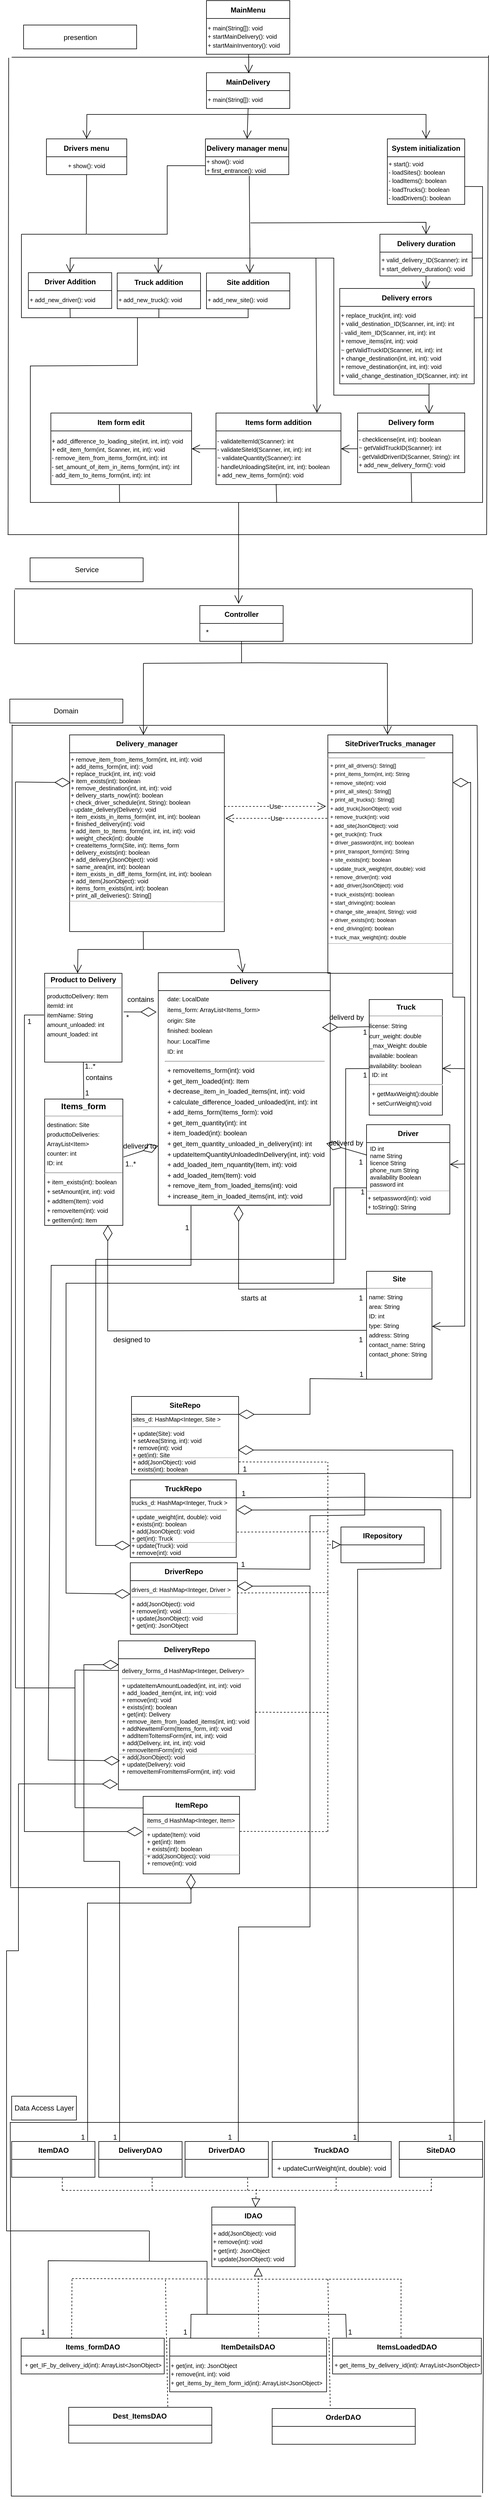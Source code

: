<mxfile version="24.6.5" type="github">
  <diagram name="‫עמוד-1‬" id="QEyRfJSeKuUXjwShDbPV">
    <mxGraphModel dx="1050" dy="522" grid="1" gridSize="10" guides="1" tooltips="1" connect="1" arrows="1" fold="1" page="1" pageScale="1" pageWidth="827" pageHeight="1169" math="0" shadow="0">
      <root>
        <mxCell id="0" />
        <mxCell id="1" parent="0" />
        <mxCell id="l4jKO0WD0FbCoZLwUyIj-1" value="presention" style="rounded=0;whiteSpace=wrap;html=1;spacingBottom=-1;" vertex="1" parent="1">
          <mxGeometry x="38.59" y="49" width="190" height="40" as="geometry" />
        </mxCell>
        <mxCell id="l4jKO0WD0FbCoZLwUyIj-2" value="Delivery duration" style="swimlane;fontStyle=1;childLayout=stackLayout;horizontal=1;startSize=30;horizontalStack=0;resizeParent=1;resizeParentMax=0;resizeLast=0;collapsible=1;marginBottom=0;whiteSpace=wrap;html=1;spacingBottom=-1;" vertex="1" parent="1">
          <mxGeometry x="637.5" y="400" width="155" height="70" as="geometry" />
        </mxCell>
        <mxCell id="l4jKO0WD0FbCoZLwUyIj-3" value="&lt;font style=&quot;font-size: 10px;&quot;&gt;&lt;span style=&quot;background-color: rgb(255, 255, 255);&quot;&gt;+ valid_delivery_ID(Scanner): int&lt;/span&gt;&lt;br style=&quot;background-color: rgb(255, 255, 255);&quot;&gt;&lt;span style=&quot;background-color: rgb(255, 255, 255);&quot;&gt;+ start_delivery_duration(): void&lt;/span&gt;&lt;/font&gt;" style="text;html=1;align=left;verticalAlign=middle;resizable=0;points=[];autosize=1;strokeColor=none;fillColor=none;" vertex="1" parent="l4jKO0WD0FbCoZLwUyIj-2">
          <mxGeometry y="30" width="155" height="40" as="geometry" />
        </mxCell>
        <mxCell id="l4jKO0WD0FbCoZLwUyIj-4" value="Delivery form" style="swimlane;fontStyle=1;childLayout=stackLayout;horizontal=1;startSize=30;horizontalStack=0;resizeParent=1;resizeParentMax=0;resizeLast=0;collapsible=1;marginBottom=0;whiteSpace=wrap;html=1;spacingBottom=-1;" vertex="1" parent="1">
          <mxGeometry x="600" y="700" width="180" height="100" as="geometry" />
        </mxCell>
        <mxCell id="l4jKO0WD0FbCoZLwUyIj-5" value="&lt;font style=&quot;font-size: 10px;&quot;&gt;&lt;span style=&quot;background-color: rgb(255, 255, 255);&quot;&gt;- checklicense(int, int): boolean&lt;/span&gt;&lt;br style=&quot;background-color: rgb(255, 255, 255);&quot;&gt;&lt;span style=&quot;background-color: rgb(255, 255, 255);&quot;&gt;~ getValidTruckID(Scanner): int&lt;/span&gt;&lt;br style=&quot;background-color: rgb(255, 255, 255);&quot;&gt;&lt;span style=&quot;background-color: rgb(255, 255, 255);&quot;&gt;- getValidDriverID(Scanner, String): int&lt;/span&gt;&lt;br style=&quot;background-color: rgb(255, 255, 255);&quot;&gt;&lt;span style=&quot;background-color: rgb(255, 255, 255);&quot;&gt;+ add_new_delivery_form(): void&lt;/span&gt;&lt;/font&gt;" style="text;html=1;align=left;verticalAlign=middle;resizable=0;points=[];autosize=1;strokeColor=none;fillColor=none;" vertex="1" parent="l4jKO0WD0FbCoZLwUyIj-4">
          <mxGeometry y="30" width="180" height="70" as="geometry" />
        </mxCell>
        <mxCell id="l4jKO0WD0FbCoZLwUyIj-6" value="Delivery manager menu" style="swimlane;fontStyle=1;childLayout=stackLayout;horizontal=1;startSize=30;horizontalStack=0;resizeParent=1;resizeParentMax=0;resizeLast=0;collapsible=1;marginBottom=0;whiteSpace=wrap;html=1;spacingBottom=-1;" vertex="1" parent="1">
          <mxGeometry x="344.29" y="240" width="140" height="60" as="geometry" />
        </mxCell>
        <mxCell id="l4jKO0WD0FbCoZLwUyIj-7" value="&lt;font style=&quot;font-size: 10px;&quot;&gt;&lt;span style=&quot;text-wrap: nowrap; background-color: rgb(255, 255, 255);&quot;&gt;+ show(): void&lt;/span&gt;&lt;br style=&quot;text-wrap: nowrap; background-color: rgb(255, 255, 255);&quot;&gt;&lt;span style=&quot;text-wrap: nowrap; background-color: rgb(255, 255, 255);&quot;&gt;+ first_entrance(): void&lt;/span&gt;&lt;/font&gt;" style="text;html=1;align=left;verticalAlign=middle;whiteSpace=wrap;rounded=0;" vertex="1" parent="l4jKO0WD0FbCoZLwUyIj-6">
          <mxGeometry y="30" width="140" height="30" as="geometry" />
        </mxCell>
        <mxCell id="l4jKO0WD0FbCoZLwUyIj-8" value="Driver Addition" style="swimlane;fontStyle=1;childLayout=stackLayout;horizontal=1;startSize=30;horizontalStack=0;resizeParent=1;resizeParentMax=0;resizeLast=0;collapsible=1;marginBottom=0;whiteSpace=wrap;html=1;spacingBottom=-1;" vertex="1" parent="1">
          <mxGeometry x="46.7" y="464.5" width="140" height="60" as="geometry" />
        </mxCell>
        <mxCell id="l4jKO0WD0FbCoZLwUyIj-9" value="&lt;span style=&quot;background-color: rgb(255, 255, 255); font-size: 10px;&quot;&gt;+ add_new_driver(): void&lt;/span&gt;" style="text;html=1;align=left;verticalAlign=middle;resizable=0;points=[];autosize=1;strokeColor=none;fillColor=none;" vertex="1" parent="l4jKO0WD0FbCoZLwUyIj-8">
          <mxGeometry y="30" width="140" height="30" as="geometry" />
        </mxCell>
        <mxCell id="l4jKO0WD0FbCoZLwUyIj-10" value="Truck addition" style="swimlane;fontStyle=1;childLayout=stackLayout;horizontal=1;startSize=30;horizontalStack=0;resizeParent=1;resizeParentMax=0;resizeLast=0;collapsible=1;marginBottom=0;whiteSpace=wrap;html=1;spacingBottom=-1;" vertex="1" parent="1">
          <mxGeometry x="196" y="465" width="140" height="60" as="geometry" />
        </mxCell>
        <mxCell id="l4jKO0WD0FbCoZLwUyIj-11" value="&lt;span style=&quot;background-color: rgb(255, 255, 255); font-size: 10px;&quot;&gt;+ add_new_truck(): void&lt;/span&gt;" style="text;html=1;align=left;verticalAlign=middle;resizable=0;points=[];autosize=1;strokeColor=none;fillColor=none;" vertex="1" parent="l4jKO0WD0FbCoZLwUyIj-10">
          <mxGeometry y="30" width="140" height="30" as="geometry" />
        </mxCell>
        <mxCell id="l4jKO0WD0FbCoZLwUyIj-12" value="Site addition" style="swimlane;fontStyle=1;childLayout=stackLayout;horizontal=1;startSize=30;horizontalStack=0;resizeParent=1;resizeParentMax=0;resizeLast=0;collapsible=1;marginBottom=0;whiteSpace=wrap;html=1;spacingBottom=-1;" vertex="1" parent="1">
          <mxGeometry x="346.0" y="465" width="140" height="60" as="geometry" />
        </mxCell>
        <mxCell id="l4jKO0WD0FbCoZLwUyIj-13" value="&lt;span style=&quot;background-color: rgb(255, 255, 255); font-size: 10px;&quot;&gt;+ add_new_site(): void&lt;/span&gt;" style="text;html=1;align=left;verticalAlign=middle;resizable=0;points=[];autosize=1;strokeColor=none;fillColor=none;" vertex="1" parent="l4jKO0WD0FbCoZLwUyIj-12">
          <mxGeometry y="30" width="140" height="30" as="geometry" />
        </mxCell>
        <mxCell id="l4jKO0WD0FbCoZLwUyIj-14" value="Items form addition" style="swimlane;fontStyle=1;childLayout=stackLayout;horizontal=1;startSize=30;horizontalStack=0;resizeParent=1;resizeParentMax=0;resizeLast=0;collapsible=1;marginBottom=0;whiteSpace=wrap;html=1;spacingBottom=-1;" vertex="1" parent="1">
          <mxGeometry x="362" y="700" width="210" height="120" as="geometry" />
        </mxCell>
        <mxCell id="l4jKO0WD0FbCoZLwUyIj-15" value="&lt;font style=&quot;font-size: 10px;&quot;&gt;&lt;span style=&quot;background-color: rgb(255, 255, 255);&quot;&gt;- validateItemId(Scanner): int&lt;/span&gt;&lt;br style=&quot;background-color: rgb(255, 255, 255);&quot;&gt;&lt;span style=&quot;background-color: rgb(255, 255, 255);&quot;&gt;- validateSiteId(Scanner, int, int): int&lt;/span&gt;&lt;br style=&quot;background-color: rgb(255, 255, 255);&quot;&gt;&lt;span style=&quot;background-color: rgb(255, 255, 255);&quot;&gt;~ validateQuantity(Scanner): int&lt;/span&gt;&lt;br style=&quot;background-color: rgb(255, 255, 255);&quot;&gt;&lt;span style=&quot;background-color: rgb(255, 255, 255);&quot;&gt;- handleUnloadingSite(int, int, int): boolean&lt;/span&gt;&lt;br style=&quot;background-color: rgb(255, 255, 255);&quot;&gt;&lt;span style=&quot;background-color: rgb(255, 255, 255);&quot;&gt;+ add_new_items_form(int): void&lt;/span&gt;&lt;/font&gt;" style="text;html=1;align=left;verticalAlign=middle;resizable=0;points=[];autosize=1;strokeColor=none;fillColor=none;" vertex="1" parent="l4jKO0WD0FbCoZLwUyIj-14">
          <mxGeometry y="30" width="210" height="90" as="geometry" />
        </mxCell>
        <mxCell id="l4jKO0WD0FbCoZLwUyIj-16" value="Drivers menu" style="swimlane;fontStyle=1;childLayout=stackLayout;horizontal=1;startSize=30;horizontalStack=0;resizeParent=1;resizeParentMax=0;resizeLast=0;collapsible=1;marginBottom=0;whiteSpace=wrap;html=1;spacingBottom=-1;" vertex="1" parent="1">
          <mxGeometry x="77.04" y="240" width="135" height="60" as="geometry" />
        </mxCell>
        <mxCell id="l4jKO0WD0FbCoZLwUyIj-17" value="&lt;span style=&quot;text-align: left; text-wrap: nowrap; background-color: rgb(255, 255, 255);&quot;&gt;&lt;font style=&quot;font-size: 10px;&quot;&gt;+ show(): void&lt;/font&gt;&lt;/span&gt;" style="text;html=1;align=center;verticalAlign=middle;whiteSpace=wrap;rounded=0;" vertex="1" parent="l4jKO0WD0FbCoZLwUyIj-16">
          <mxGeometry y="30" width="135" height="30" as="geometry" />
        </mxCell>
        <mxCell id="l4jKO0WD0FbCoZLwUyIj-18" value="Item form edit" style="swimlane;fontStyle=1;childLayout=stackLayout;horizontal=1;startSize=30;horizontalStack=0;resizeParent=1;resizeParentMax=0;resizeLast=0;collapsible=1;marginBottom=0;whiteSpace=wrap;html=1;spacingBottom=-1;" vertex="1" parent="1">
          <mxGeometry x="84.47" y="700" width="236.53" height="120" as="geometry" />
        </mxCell>
        <mxCell id="l4jKO0WD0FbCoZLwUyIj-19" value="&lt;font style=&quot;font-size: 10px;&quot;&gt;&lt;span style=&quot;background-color: rgb(255, 255, 255);&quot;&gt;+ add_difference_to_loading_site(int, int, int): void&lt;/span&gt;&lt;br style=&quot;background-color: rgb(255, 255, 255);&quot;&gt;&lt;span style=&quot;background-color: rgb(255, 255, 255);&quot;&gt;+ edit_item_form(int, Scanner, int, int): void&lt;/span&gt;&lt;br style=&quot;background-color: rgb(255, 255, 255);&quot;&gt;&lt;span style=&quot;background-color: rgb(255, 255, 255);&quot;&gt;- remove_item_from_items_form(int, int): int&lt;/span&gt;&lt;br style=&quot;background-color: rgb(255, 255, 255);&quot;&gt;&lt;span style=&quot;background-color: rgb(255, 255, 255);&quot;&gt;- set_amount_of_item_in_items_form(int, int): int&lt;/span&gt;&lt;br style=&quot;background-color: rgb(255, 255, 255);&quot;&gt;&lt;span style=&quot;background-color: rgb(255, 255, 255);&quot;&gt;- add_item_to_items_form(int, int): int&lt;/span&gt;&lt;/font&gt;" style="text;html=1;align=left;verticalAlign=middle;resizable=0;points=[];autosize=1;strokeColor=none;fillColor=none;" vertex="1" parent="l4jKO0WD0FbCoZLwUyIj-18">
          <mxGeometry y="30" width="236.53" height="90" as="geometry" />
        </mxCell>
        <mxCell id="l4jKO0WD0FbCoZLwUyIj-20" value="System initialization" style="swimlane;fontStyle=1;childLayout=stackLayout;horizontal=1;startSize=30;horizontalStack=0;resizeParent=1;resizeParentMax=0;resizeLast=0;collapsible=1;marginBottom=0;whiteSpace=wrap;html=1;spacingBottom=-1;" vertex="1" parent="1">
          <mxGeometry x="650" y="240" width="130" height="110" as="geometry" />
        </mxCell>
        <mxCell id="l4jKO0WD0FbCoZLwUyIj-21" value="&lt;font style=&quot;font-size: 10px;&quot;&gt;&lt;span style=&quot;text-wrap: nowrap; background-color: rgb(255, 255, 255);&quot;&gt;+ start(): void&lt;/span&gt;&lt;br style=&quot;text-wrap: nowrap; background-color: rgb(255, 255, 255);&quot;&gt;&lt;span style=&quot;text-wrap: nowrap; background-color: rgb(255, 255, 255);&quot;&gt;- loadSites(): boolean&lt;/span&gt;&lt;br style=&quot;text-wrap: nowrap; background-color: rgb(255, 255, 255);&quot;&gt;&lt;span style=&quot;text-wrap: nowrap; background-color: rgb(255, 255, 255);&quot;&gt;- loadItems(): boolean&lt;/span&gt;&lt;br style=&quot;text-wrap: nowrap; background-color: rgb(255, 255, 255);&quot;&gt;&lt;span style=&quot;text-wrap: nowrap; background-color: rgb(255, 255, 255);&quot;&gt;- loadTrucks(): boolean&lt;/span&gt;&lt;br style=&quot;text-wrap: nowrap; background-color: rgb(255, 255, 255);&quot;&gt;&lt;span style=&quot;text-wrap: nowrap; background-color: rgb(255, 255, 255);&quot;&gt;- loadDrivers(): boolean&lt;/span&gt;&lt;/font&gt;" style="text;html=1;align=left;verticalAlign=middle;whiteSpace=wrap;rounded=0;" vertex="1" parent="l4jKO0WD0FbCoZLwUyIj-20">
          <mxGeometry y="30" width="130" height="80" as="geometry" />
        </mxCell>
        <mxCell id="l4jKO0WD0FbCoZLwUyIj-22" value="" style="endArrow=open;endSize=12;html=1;rounded=0;entryX=0.5;entryY=0;entryDx=0;entryDy=0;spacingBottom=-1;" edge="1" parent="1" target="l4jKO0WD0FbCoZLwUyIj-2">
          <mxGeometry width="160" relative="1" as="geometry">
            <mxPoint x="420" y="381" as="sourcePoint" />
            <mxPoint x="307.04" y="390" as="targetPoint" />
            <Array as="points">
              <mxPoint x="715" y="380" />
            </Array>
          </mxGeometry>
        </mxCell>
        <mxCell id="l4jKO0WD0FbCoZLwUyIj-23" value="" style="endArrow=open;endSize=12;html=1;rounded=0;entryX=0.5;entryY=0;entryDx=0;entryDy=0;spacingBottom=-1;" edge="1" parent="1" target="l4jKO0WD0FbCoZLwUyIj-8">
          <mxGeometry x="0.004" width="160" relative="1" as="geometry">
            <mxPoint x="270" y="440" as="sourcePoint" />
            <mxPoint x="377.04" y="382" as="targetPoint" />
            <Array as="points">
              <mxPoint x="117" y="440" />
            </Array>
            <mxPoint as="offset" />
          </mxGeometry>
        </mxCell>
        <mxCell id="l4jKO0WD0FbCoZLwUyIj-24" value="" style="endArrow=open;endSize=12;html=1;rounded=0;spacingBottom=-1;exitX=0.526;exitY=1.103;exitDx=0;exitDy=0;exitPerimeter=0;entryX=0.492;entryY=0.003;entryDx=0;entryDy=0;entryPerimeter=0;" edge="1" parent="1" target="l4jKO0WD0FbCoZLwUyIj-10">
          <mxGeometry width="160" relative="1" as="geometry">
            <mxPoint x="417.93" y="302.09" as="sourcePoint" />
            <mxPoint x="265" y="469" as="targetPoint" />
            <Array as="points">
              <mxPoint x="419" y="440" />
              <mxPoint x="265" y="440" />
            </Array>
          </mxGeometry>
        </mxCell>
        <mxCell id="l4jKO0WD0FbCoZLwUyIj-25" value="" style="endArrow=open;endSize=12;html=1;rounded=0;entryX=0.5;entryY=0;entryDx=0;entryDy=0;spacingBottom=-1;" edge="1" parent="1">
          <mxGeometry x="-0.016" y="2" width="160" relative="1" as="geometry">
            <mxPoint x="419" y="423" as="sourcePoint" />
            <mxPoint x="419.0" y="465" as="targetPoint" />
            <Array as="points" />
            <mxPoint as="offset" />
          </mxGeometry>
        </mxCell>
        <mxCell id="l4jKO0WD0FbCoZLwUyIj-26" value="" style="endArrow=open;endSize=12;html=1;rounded=0;entryX=0.808;entryY=-0.003;entryDx=0;entryDy=0;spacingBottom=-1;entryPerimeter=0;" edge="1" parent="1" target="l4jKO0WD0FbCoZLwUyIj-14">
          <mxGeometry width="160" relative="1" as="geometry">
            <mxPoint x="420" y="440" as="sourcePoint" />
            <mxPoint x="531" y="584" as="targetPoint" />
            <Array as="points">
              <mxPoint x="530" y="440" />
            </Array>
          </mxGeometry>
        </mxCell>
        <mxCell id="l4jKO0WD0FbCoZLwUyIj-27" value="" style="endArrow=open;endSize=12;html=1;rounded=0;entryX=0.667;entryY=0.01;entryDx=0;entryDy=0;entryPerimeter=0;spacingBottom=-1;" edge="1" parent="1" target="l4jKO0WD0FbCoZLwUyIj-4">
          <mxGeometry width="160" relative="1" as="geometry">
            <mxPoint x="530" y="440" as="sourcePoint" />
            <mxPoint x="715.16" y="582.92" as="targetPoint" />
            <Array as="points">
              <mxPoint x="560" y="440" />
              <mxPoint x="560" y="670" />
              <mxPoint x="720" y="670" />
            </Array>
          </mxGeometry>
        </mxCell>
        <mxCell id="l4jKO0WD0FbCoZLwUyIj-28" value="" style="endArrow=open;endSize=12;html=1;rounded=0;entryX=0.642;entryY=0.012;entryDx=0;entryDy=0;exitX=0.5;exitY=1;exitDx=0;exitDy=0;spacingBottom=-1;entryPerimeter=0;" edge="1" parent="1" source="l4jKO0WD0FbCoZLwUyIj-2" target="l4jKO0WD0FbCoZLwUyIj-191">
          <mxGeometry width="160" relative="1" as="geometry">
            <mxPoint x="52.04" y="570" as="sourcePoint" />
            <mxPoint x="212.04" y="570" as="targetPoint" />
          </mxGeometry>
        </mxCell>
        <mxCell id="l4jKO0WD0FbCoZLwUyIj-29" value="" style="endArrow=open;endSize=12;html=1;rounded=0;exitX=0;exitY=0.5;exitDx=0;exitDy=0;entryX=1;entryY=0.5;entryDx=0;entryDy=0;spacingBottom=-1;" edge="1" parent="1" source="l4jKO0WD0FbCoZLwUyIj-14" target="l4jKO0WD0FbCoZLwUyIj-18">
          <mxGeometry width="160" relative="1" as="geometry">
            <mxPoint x="585.58" y="570" as="sourcePoint" />
            <mxPoint x="183.54" y="630" as="targetPoint" />
          </mxGeometry>
        </mxCell>
        <mxCell id="l4jKO0WD0FbCoZLwUyIj-30" value="" style="endArrow=open;endSize=12;html=1;rounded=0;exitX=0.001;exitY=0.429;exitDx=0;exitDy=0;entryX=1;entryY=0.5;entryDx=0;entryDy=0;spacingBottom=-1;exitPerimeter=0;" edge="1" parent="1" source="l4jKO0WD0FbCoZLwUyIj-5" target="l4jKO0WD0FbCoZLwUyIj-14">
          <mxGeometry width="160" relative="1" as="geometry">
            <mxPoint x="297.04" y="510" as="sourcePoint" />
            <mxPoint x="457.04" y="510" as="targetPoint" />
            <mxPoint as="offset" />
          </mxGeometry>
        </mxCell>
        <mxCell id="l4jKO0WD0FbCoZLwUyIj-31" value="" style="line;strokeWidth=1;align=left;verticalAlign=middle;spacingTop=-1;spacingLeft=3;spacingRight=3;rotatable=0;labelPosition=right;points=[];portConstraint=eastwest;spacingBottom=-1;" vertex="1" parent="1">
          <mxGeometry x="18.59" y="99" width="801.41" height="8" as="geometry" />
        </mxCell>
        <mxCell id="l4jKO0WD0FbCoZLwUyIj-32" value="" style="line;strokeWidth=1;align=left;verticalAlign=middle;spacingTop=-1;spacingLeft=3;spacingRight=3;rotatable=0;labelPosition=right;points=[];portConstraint=eastwest;spacingBottom=-1;" vertex="1" parent="1">
          <mxGeometry x="11.78" y="900" width="805.04" height="8" as="geometry" />
        </mxCell>
        <mxCell id="l4jKO0WD0FbCoZLwUyIj-33" value="" style="endArrow=none;html=1;rounded=0;spacingBottom=-1;exitX=0.001;exitY=0.513;exitDx=0;exitDy=0;exitPerimeter=0;" edge="1" parent="1" source="l4jKO0WD0FbCoZLwUyIj-32">
          <mxGeometry width="50" height="50" relative="1" as="geometry">
            <mxPoint x="10" y="620" as="sourcePoint" />
            <mxPoint x="13.59" y="104" as="targetPoint" />
          </mxGeometry>
        </mxCell>
        <mxCell id="l4jKO0WD0FbCoZLwUyIj-34" value="" style="endArrow=none;html=1;rounded=0;exitX=1;exitY=0.545;exitDx=0;exitDy=0;exitPerimeter=0;spacingBottom=-1;" edge="1" parent="1" source="l4jKO0WD0FbCoZLwUyIj-32">
          <mxGeometry width="50" height="50" relative="1" as="geometry">
            <mxPoint x="814.045" y="612" as="sourcePoint" />
            <mxPoint x="820" y="100" as="targetPoint" />
          </mxGeometry>
        </mxCell>
        <mxCell id="l4jKO0WD0FbCoZLwUyIj-35" value="Service" style="rounded=0;whiteSpace=wrap;html=1;" vertex="1" parent="1">
          <mxGeometry x="49.54" y="943" width="190" height="40" as="geometry" />
        </mxCell>
        <mxCell id="l4jKO0WD0FbCoZLwUyIj-36" value="&lt;b&gt;Controller&lt;/b&gt;" style="swimlane;fontStyle=0;childLayout=stackLayout;horizontal=1;startSize=30;horizontalStack=0;resizeParent=1;resizeParentMax=0;resizeLast=0;collapsible=1;marginBottom=0;whiteSpace=wrap;html=1;" vertex="1" parent="1">
          <mxGeometry x="334.84" y="1023" width="140" height="60" as="geometry" />
        </mxCell>
        <mxCell id="l4jKO0WD0FbCoZLwUyIj-37" value="" style="line;strokeWidth=1;fillColor=none;align=left;verticalAlign=middle;spacingTop=-1;spacingLeft=3;spacingRight=3;rotatable=0;labelPosition=right;points=[];portConstraint=eastwest;strokeColor=inherit;" vertex="1" parent="1">
          <mxGeometry x="23.84" y="991" width="769" height="8" as="geometry" />
        </mxCell>
        <mxCell id="l4jKO0WD0FbCoZLwUyIj-38" value="" style="line;strokeWidth=1;fillColor=none;align=left;verticalAlign=middle;spacingTop=-1;spacingLeft=3;spacingRight=3;rotatable=0;labelPosition=right;points=[];portConstraint=eastwest;strokeColor=inherit;" vertex="1" parent="1">
          <mxGeometry x="23.54" y="1083" width="769.3" height="8" as="geometry" />
        </mxCell>
        <mxCell id="l4jKO0WD0FbCoZLwUyIj-39" value="" style="endArrow=none;html=1;rounded=0;entryX=0.001;entryY=0.6;entryDx=0;entryDy=0;entryPerimeter=0;exitX=0.001;exitY=0.65;exitDx=0;exitDy=0;exitPerimeter=0;" edge="1" parent="1">
          <mxGeometry width="50" height="50" relative="1" as="geometry">
            <mxPoint x="23.34" y="1087.2" as="sourcePoint" />
            <mxPoint x="23.34" y="996.8" as="targetPoint" />
          </mxGeometry>
        </mxCell>
        <mxCell id="l4jKO0WD0FbCoZLwUyIj-40" value="" style="endArrow=none;html=1;rounded=0;entryX=0.001;entryY=0.6;entryDx=0;entryDy=0;entryPerimeter=0;exitX=0.001;exitY=0.65;exitDx=0;exitDy=0;exitPerimeter=0;" edge="1" parent="1">
          <mxGeometry width="50" height="50" relative="1" as="geometry">
            <mxPoint x="792.84" y="1086.2" as="sourcePoint" />
            <mxPoint x="792.84" y="995.8" as="targetPoint" />
          </mxGeometry>
        </mxCell>
        <mxCell id="l4jKO0WD0FbCoZLwUyIj-41" value="Domain" style="rounded=0;whiteSpace=wrap;html=1;" vertex="1" parent="1">
          <mxGeometry x="15.46" y="1180" width="190" height="40" as="geometry" />
        </mxCell>
        <mxCell id="l4jKO0WD0FbCoZLwUyIj-42" value="Driver" style="swimlane;childLayout=stackLayout;horizontal=1;startSize=30;horizontalStack=0;resizeParent=1;resizeParentMax=0;resizeLast=0;collapsible=1;marginBottom=0;whiteSpace=wrap;html=1;" vertex="1" parent="1">
          <mxGeometry x="615" y="1894" width="140" height="150" as="geometry" />
        </mxCell>
        <mxCell id="l4jKO0WD0FbCoZLwUyIj-43" value="ID int&amp;nbsp;&lt;div&gt;name String&lt;/div&gt;&lt;div&gt;licence String&lt;/div&gt;&lt;div&gt;phone_num String&lt;/div&gt;&lt;div&gt;availability Boolean&lt;/div&gt;&lt;div&gt;password int&lt;/div&gt;" style="text;strokeColor=none;fillColor=none;align=left;verticalAlign=middle;spacingLeft=4;spacingRight=4;overflow=hidden;points=[[0,0.5],[1,0.5]];portConstraint=eastwest;rotatable=0;whiteSpace=wrap;html=1;fontColor=#000000;labelBackgroundColor=none;fontSize=10;" vertex="1" parent="l4jKO0WD0FbCoZLwUyIj-42">
          <mxGeometry y="30" width="140" height="80" as="geometry" />
        </mxCell>
        <mxCell id="l4jKO0WD0FbCoZLwUyIj-44" value="&lt;font style=&quot;font-size: 10px;&quot;&gt;&lt;span style=&quot;background-color: rgb(255, 255, 255);&quot;&gt;+ setpassword(int): void&lt;/span&gt;&lt;br style=&quot;background-color: rgb(255, 255, 255);&quot;&gt;&lt;span style=&quot;background-color: rgb(255, 255, 255);&quot;&gt;+ toString(): String&lt;/span&gt;&lt;/font&gt;" style="text;html=1;align=left;verticalAlign=middle;resizable=0;points=[];autosize=1;strokeColor=none;fillColor=none;" vertex="1" parent="l4jKO0WD0FbCoZLwUyIj-42">
          <mxGeometry y="110" width="140" height="40" as="geometry" />
        </mxCell>
        <mxCell id="l4jKO0WD0FbCoZLwUyIj-45" value="" style="endArrow=none;html=1;rounded=0;entryX=0.998;entryY=0.025;entryDx=0;entryDy=0;entryPerimeter=0;exitX=0.002;exitY=0.042;exitDx=0;exitDy=0;exitPerimeter=0;fontColor=#D6D6D6;strokeColor=#BABABA;" edge="1" parent="l4jKO0WD0FbCoZLwUyIj-42" source="l4jKO0WD0FbCoZLwUyIj-44" target="l4jKO0WD0FbCoZLwUyIj-44">
          <mxGeometry width="50" height="50" relative="1" as="geometry">
            <mxPoint x="-339" y="56" as="sourcePoint" />
            <mxPoint x="-65" y="56" as="targetPoint" />
          </mxGeometry>
        </mxCell>
        <mxCell id="l4jKO0WD0FbCoZLwUyIj-46" value="Delivery" style="swimlane;childLayout=stackLayout;horizontal=1;startSize=30;horizontalStack=0;resizeParent=1;resizeParentMax=0;resizeLast=0;collapsible=1;marginBottom=0;whiteSpace=wrap;html=1;" vertex="1" parent="1">
          <mxGeometry x="265" y="1639" width="289" height="390" as="geometry" />
        </mxCell>
        <mxCell id="l4jKO0WD0FbCoZLwUyIj-47" value="&lt;p style=&quot;text-align: left; background-color: rgb(255, 255, 255); margin: 0px 0px 0px 4px; line-height: 1.6; font-size: 11px;&quot;&gt;&lt;font style=&quot;font-size: 11px;&quot;&gt;&lt;span style=&quot;font-size: 10px;&quot;&gt;date: LocalDate&lt;/span&gt;&lt;br style=&quot;font-size: 10px;&quot;&gt;&lt;span style=&quot;font-size: 10px;&quot;&gt;items_form: ArrayList&amp;lt;Items_form&amp;gt;&lt;/span&gt;&lt;br style=&quot;font-size: 10px;&quot;&gt;&lt;span style=&quot;font-size: 10px;&quot;&gt;origin: Site&lt;/span&gt;&lt;br style=&quot;font-size: 10px;&quot;&gt;&lt;span style=&quot;font-size: 10px;&quot;&gt;finished: boolean&lt;/span&gt;&lt;br style=&quot;font-size: 10px;&quot;&gt;&lt;span style=&quot;font-size: 10px;&quot;&gt;hour: LocalTime&lt;/span&gt;&lt;br style=&quot;font-size: 10px;&quot;&gt;&lt;span style=&quot;font-size: 10px;&quot;&gt;ID: int&lt;/span&gt;&lt;br&gt;&lt;/font&gt;&lt;/p&gt;&lt;hr&gt;&lt;p style=&quot;text-align: left; background-color: rgb(255, 255, 255); margin: 0px 0px 0px 4px; line-height: 1.6; font-size: 11px;&quot;&gt;+ removeItems_form(int): void&lt;br&gt;&lt;/p&gt;&lt;p style=&quot;text-align: left; background-color: rgb(255, 255, 255); margin: 0px 0px 0px 4px; line-height: 1.6; font-size: 11px;&quot;&gt;&lt;font style=&quot;font-size: 11px;&quot;&gt;+ get_item_loaded(int): Item&lt;br&gt;+ decrease_item_in_loaded_items(int, int): void&lt;br&gt;+ calculate_difference_loaded_unloaded(int, int): int&lt;br&gt;+ add_items_form(Items_form): void&lt;br&gt;+ get_item_quantity(int): int&lt;br&gt;+ item_loaded(int): boolean&lt;br&gt;+ get_item_quantity_unloaded_in_delivery(int): int&lt;br&gt;+ updateItemQuantityUnloadedInDelivery(int, int): void&lt;br&gt;+ add_loaded_item_nquantity(Item, int): void&lt;br&gt;+ add_loaded_item(Item): void&lt;br&gt;+ remove_item_from_loaded_items(int): void&lt;br&gt;+ increase_item_in_loaded_items(int, int): void&lt;/font&gt;&lt;/p&gt;" style="text;html=1;align=center;verticalAlign=middle;resizable=0;points=[];autosize=1;strokeColor=none;fillColor=none;" vertex="1" parent="l4jKO0WD0FbCoZLwUyIj-46">
          <mxGeometry y="30" width="289" height="360" as="geometry" />
        </mxCell>
        <mxCell id="l4jKO0WD0FbCoZLwUyIj-49" value="" style="endArrow=none;html=1;rounded=0;entryX=1;entryY=1.002;entryDx=0;entryDy=0;entryPerimeter=0;exitX=0.005;exitY=1.004;exitDx=0;exitDy=0;exitPerimeter=0;fontColor=#D6D6D6;strokeColor=#BABABA;" edge="1" parent="l4jKO0WD0FbCoZLwUyIj-46" source="l4jKO0WD0FbCoZLwUyIj-47" target="l4jKO0WD0FbCoZLwUyIj-47">
          <mxGeometry width="50" height="50" relative="1" as="geometry">
            <mxPoint x="-55" y="255" as="sourcePoint" />
            <mxPoint x="-5" y="205" as="targetPoint" />
          </mxGeometry>
        </mxCell>
        <mxCell id="l4jKO0WD0FbCoZLwUyIj-50" value="SiteDriverTrucks_manager" style="swimlane;childLayout=stackLayout;horizontal=1;startSize=30;horizontalStack=0;resizeParent=1;resizeParentMax=0;resizeLast=0;collapsible=1;marginBottom=0;whiteSpace=wrap;html=1;fontColor=#000000;labelBackgroundColor=none;" vertex="1" parent="1">
          <mxGeometry x="550" y="1240" width="210" height="400" as="geometry">
            <mxRectangle x="290" y="1070" width="90" height="30" as="alternateBounds" />
          </mxGeometry>
        </mxCell>
        <mxCell id="l4jKO0WD0FbCoZLwUyIj-51" value="&lt;hr style=&quot;text-wrap: nowrap; font-size: 9px;&quot;&gt;&lt;p style=&quot;margin: 0px 0px 0px 4px; line-height: 1.6; font-size: 9px;&quot;&gt;&lt;font style=&quot;font-size: 9px;&quot;&gt;+ print_all_drivers(): String[]&lt;br style=&quot;font-size: 9px;&quot;&gt;+ print_items_form(int, int): String&lt;br style=&quot;font-size: 9px;&quot;&gt;+ remove_site(int): void&lt;br style=&quot;font-size: 9px;&quot;&gt;+ print_all_sites(): String[]&lt;br style=&quot;font-size: 9px;&quot;&gt;+ print_all_trucks(): String[]&lt;br style=&quot;font-size: 9px;&quot;&gt;+ add_truck(JsonObject): void&lt;br style=&quot;font-size: 9px;&quot;&gt;+ remove_truck(int): void&lt;br style=&quot;font-size: 9px;&quot;&gt;+ add_site(JsonObject): void&lt;br style=&quot;font-size: 9px;&quot;&gt;+ get_truck(int): Truck&lt;br style=&quot;font-size: 9px;&quot;&gt;+ driver_password(int, int): boolean&lt;br style=&quot;font-size: 9px;&quot;&gt;+ print_transport_form(int): String&lt;br style=&quot;font-size: 9px;&quot;&gt;+ site_exists(int): boolean&lt;br style=&quot;font-size: 9px;&quot;&gt;+ update_truck_weight(int, double): void&lt;br style=&quot;font-size: 9px;&quot;&gt;+ remove_driver(int): void&lt;br style=&quot;font-size: 9px;&quot;&gt;+ add_driver(JsonObject): void&lt;br style=&quot;font-size: 9px;&quot;&gt;+ truck_exists(int): boolean&lt;br style=&quot;font-size: 9px;&quot;&gt;+ start_driving(int): boolean&lt;br style=&quot;font-size: 9px;&quot;&gt;+ change_site_area(int, String): void&lt;br style=&quot;font-size: 9px;&quot;&gt;+ driver_exists(int): boolean&lt;br style=&quot;font-size: 9px;&quot;&gt;+ end_driving(int): boolean&lt;br style=&quot;font-size: 9px;&quot;&gt;+ truck_max_weight(int): double&lt;/font&gt;&lt;/p&gt;" style="text;strokeColor=none;fillColor=none;align=left;verticalAlign=middle;spacingLeft=0;spacingRight=4;overflow=hidden;points=[[0,0.5],[1,0.5]];portConstraint=eastwest;rotatable=0;whiteSpace=wrap;html=1;spacing=0;labelBackgroundColor=none;fontSize=9;" vertex="1" parent="l4jKO0WD0FbCoZLwUyIj-50">
          <mxGeometry y="30" width="210" height="320" as="geometry" />
        </mxCell>
        <mxCell id="l4jKO0WD0FbCoZLwUyIj-52" value="" style="endArrow=none;html=1;rounded=0;entryX=1;entryY=0;entryDx=0;entryDy=0;exitX=0.004;exitY=1;exitDx=0;exitDy=0;exitPerimeter=0;fontColor=#D6D6D6;strokeColor=#BABABA;" edge="1" parent="l4jKO0WD0FbCoZLwUyIj-50" source="l4jKO0WD0FbCoZLwUyIj-51" target="l4jKO0WD0FbCoZLwUyIj-53">
          <mxGeometry width="50" height="50" relative="1" as="geometry">
            <mxPoint x="-20" y="350" as="sourcePoint" />
            <mxPoint x="254" y="350" as="targetPoint" />
          </mxGeometry>
        </mxCell>
        <mxCell id="l4jKO0WD0FbCoZLwUyIj-53" value="&lt;div style=&quot;font-size: 9px;&quot;&gt;&lt;br&gt;&lt;/div&gt;" style="text;strokeColor=none;align=left;fillColor=none;html=1;verticalAlign=middle;whiteSpace=wrap;rounded=0;fontSize=10;spacingLeft=1;spacingRight=0;" vertex="1" parent="l4jKO0WD0FbCoZLwUyIj-50">
          <mxGeometry y="350" width="210" height="50" as="geometry" />
        </mxCell>
        <mxCell id="l4jKO0WD0FbCoZLwUyIj-54" value="1" style="text;html=1;align=center;verticalAlign=middle;resizable=0;points=[];autosize=1;strokeColor=none;fillColor=none;" vertex="1" parent="1">
          <mxGeometry x="596.53" y="1724" width="30" height="30" as="geometry" />
        </mxCell>
        <mxCell id="l4jKO0WD0FbCoZLwUyIj-55" value="" style="endArrow=diamondThin;endFill=0;endSize=24;html=1;rounded=0;exitX=0;exitY=0.163;exitDx=0;exitDy=0;exitPerimeter=0;" edge="1" parent="1" source="l4jKO0WD0FbCoZLwUyIj-197">
          <mxGeometry width="160" relative="1" as="geometry">
            <mxPoint x="587.14" y="2039.14" as="sourcePoint" />
            <mxPoint x="400" y="2030" as="targetPoint" />
            <Array as="points">
              <mxPoint x="400" y="2170" />
            </Array>
          </mxGeometry>
        </mxCell>
        <mxCell id="l4jKO0WD0FbCoZLwUyIj-56" value="" style="endArrow=diamondThin;endFill=0;endSize=24;html=1;rounded=0;entryX=0.998;entryY=0.053;entryDx=0;entryDy=0;entryPerimeter=0;" edge="1" parent="1">
          <mxGeometry width="160" relative="1" as="geometry">
            <mxPoint x="615.64" y="1945" as="sourcePoint" />
            <mxPoint x="547.434" y="1925.36" as="targetPoint" />
            <Array as="points" />
          </mxGeometry>
        </mxCell>
        <mxCell id="l4jKO0WD0FbCoZLwUyIj-57" value="" style="endArrow=diamondThin;endFill=0;endSize=24;html=1;rounded=0;entryX=-0.009;entryY=1.061;entryDx=0;entryDy=0;entryPerimeter=0;exitX=0.997;exitY=1.022;exitDx=0;exitDy=0;exitPerimeter=0;" edge="1" parent="1" source="l4jKO0WD0FbCoZLwUyIj-65" target="l4jKO0WD0FbCoZLwUyIj-65">
          <mxGeometry width="160" relative="1" as="geometry">
            <mxPoint x="612" y="1730" as="sourcePoint" />
            <mxPoint x="562" y="1729" as="targetPoint" />
            <Array as="points" />
          </mxGeometry>
        </mxCell>
        <mxCell id="l4jKO0WD0FbCoZLwUyIj-58" value="" style="endArrow=diamondThin;endFill=0;endSize=24;html=1;rounded=0;exitX=1.009;exitY=0.459;exitDx=0;exitDy=0;exitPerimeter=0;entryX=-0.001;entryY=0.087;entryDx=0;entryDy=0;entryPerimeter=0;" edge="1" parent="1" source="l4jKO0WD0FbCoZLwUyIj-196">
          <mxGeometry width="160" relative="1" as="geometry">
            <mxPoint x="209.75" y="1948.47" as="sourcePoint" />
            <mxPoint x="264.717" y="1929.44" as="targetPoint" />
          </mxGeometry>
        </mxCell>
        <mxCell id="l4jKO0WD0FbCoZLwUyIj-59" value="1" style="text;html=1;align=center;verticalAlign=middle;resizable=0;points=[];autosize=1;strokeColor=none;fillColor=none;" vertex="1" parent="1">
          <mxGeometry x="589.5" y="1942" width="30" height="30" as="geometry" />
        </mxCell>
        <mxCell id="l4jKO0WD0FbCoZLwUyIj-60" value="" style="endArrow=open;endSize=12;html=1;rounded=0;entryX=0.491;entryY=0;entryDx=0;entryDy=0;entryPerimeter=0;" edge="1" parent="1" target="l4jKO0WD0FbCoZLwUyIj-46">
          <mxGeometry width="160" relative="1" as="geometry">
            <mxPoint x="240" y="1600" as="sourcePoint" />
            <mxPoint x="461" y="1613" as="targetPoint" />
            <Array as="points">
              <mxPoint x="320" y="1600" />
              <mxPoint x="400" y="1600" />
            </Array>
          </mxGeometry>
        </mxCell>
        <mxCell id="l4jKO0WD0FbCoZLwUyIj-61" value="MainDelivery" style="swimlane;fontStyle=1;childLayout=stackLayout;horizontal=1;startSize=30;horizontalStack=0;resizeParent=1;resizeParentMax=0;resizeLast=0;collapsible=1;marginBottom=0;whiteSpace=wrap;html=1;spacingBottom=-1;" vertex="1" parent="1">
          <mxGeometry x="346.0" y="129" width="140" height="60" as="geometry" />
        </mxCell>
        <mxCell id="l4jKO0WD0FbCoZLwUyIj-234" value="" style="endArrow=open;endSize=12;html=1;rounded=0;exitX=0.5;exitY=1;exitDx=0;exitDy=0;spacingBottom=-1;" edge="1" parent="l4jKO0WD0FbCoZLwUyIj-61">
          <mxGeometry x="-0.529" y="27" width="160" relative="1" as="geometry">
            <mxPoint x="71.0" y="-31" as="sourcePoint" />
            <mxPoint x="71.0" y="1" as="targetPoint" />
            <Array as="points" />
            <mxPoint as="offset" />
          </mxGeometry>
        </mxCell>
        <mxCell id="l4jKO0WD0FbCoZLwUyIj-62" value="&lt;span style=&quot;background-color: rgb(255, 255, 255);&quot;&gt;&lt;font style=&quot;font-size: 10px;&quot;&gt;+ main(String[]): void&lt;/font&gt;&lt;/span&gt;" style="text;html=1;align=left;verticalAlign=middle;resizable=0;points=[];autosize=1;strokeColor=none;fillColor=none;" vertex="1" parent="l4jKO0WD0FbCoZLwUyIj-61">
          <mxGeometry y="30" width="140" height="30" as="geometry" />
        </mxCell>
        <mxCell id="l4jKO0WD0FbCoZLwUyIj-63" value="1" style="text;html=1;align=center;verticalAlign=middle;resizable=0;points=[];autosize=1;strokeColor=none;fillColor=none;" vertex="1" parent="1">
          <mxGeometry x="589.5" y="2240" width="30" height="30" as="geometry" />
        </mxCell>
        <mxCell id="l4jKO0WD0FbCoZLwUyIj-64" value="starts at" style="text;html=1;align=center;verticalAlign=middle;resizable=0;points=[];autosize=1;strokeColor=none;fillColor=none;" vertex="1" parent="1">
          <mxGeometry x="390" y="2170" width="70" height="30" as="geometry" />
        </mxCell>
        <mxCell id="l4jKO0WD0FbCoZLwUyIj-65" value="deliverd by" style="text;html=1;align=center;verticalAlign=middle;resizable=0;points=[];autosize=1;strokeColor=none;fillColor=none;" vertex="1" parent="1">
          <mxGeometry x="541" y="1699" width="80" height="30" as="geometry" />
        </mxCell>
        <mxCell id="l4jKO0WD0FbCoZLwUyIj-66" value="deliverd by" style="text;html=1;align=center;verticalAlign=middle;resizable=0;points=[];autosize=1;strokeColor=none;fillColor=none;rotation=0;" vertex="1" parent="1">
          <mxGeometry x="539.5" y="1910" width="80" height="30" as="geometry" />
        </mxCell>
        <mxCell id="l4jKO0WD0FbCoZLwUyIj-67" value="deliverd to&amp;nbsp;" style="text;html=1;align=center;verticalAlign=middle;resizable=0;points=[];autosize=1;strokeColor=none;fillColor=none;" vertex="1" parent="1">
          <mxGeometry x="195" y="1915" width="80" height="30" as="geometry" />
        </mxCell>
        <mxCell id="l4jKO0WD0FbCoZLwUyIj-68" value="" style="line;strokeWidth=1;fillColor=none;align=left;verticalAlign=middle;spacingTop=-1;spacingLeft=3;spacingRight=3;rotatable=0;labelPosition=right;points=[];portConstraint=eastwest;strokeColor=inherit;" vertex="1" parent="1">
          <mxGeometry x="18.59" y="1220" width="781.41" height="8" as="geometry" />
        </mxCell>
        <mxCell id="l4jKO0WD0FbCoZLwUyIj-69" value="" style="line;strokeWidth=1;fillColor=none;align=left;verticalAlign=middle;spacingTop=-1;spacingLeft=3;spacingRight=3;rotatable=0;labelPosition=right;points=[];portConstraint=eastwest;strokeColor=inherit;" vertex="1" parent="1">
          <mxGeometry x="16.07" y="3170" width="784.54" height="8" as="geometry" />
        </mxCell>
        <mxCell id="l4jKO0WD0FbCoZLwUyIj-70" value="" style="endArrow=none;html=1;rounded=0;exitX=0.001;exitY=0.351;exitDx=0;exitDy=0;exitPerimeter=0;entryX=0.001;entryY=0.34;entryDx=0;entryDy=0;entryPerimeter=0;" edge="1" parent="1" source="l4jKO0WD0FbCoZLwUyIj-69" target="l4jKO0WD0FbCoZLwUyIj-68">
          <mxGeometry width="50" height="50" relative="1" as="geometry">
            <mxPoint x="19.05" y="2253" as="sourcePoint" />
            <mxPoint x="19" y="1253" as="targetPoint" />
          </mxGeometry>
        </mxCell>
        <mxCell id="l4jKO0WD0FbCoZLwUyIj-71" value="" style="endArrow=none;html=1;rounded=0;entryX=1.001;entryY=0.431;entryDx=0;entryDy=0;entryPerimeter=0;exitX=0.999;exitY=0.451;exitDx=0;exitDy=0;exitPerimeter=0;" edge="1" parent="1" source="l4jKO0WD0FbCoZLwUyIj-69" target="l4jKO0WD0FbCoZLwUyIj-68">
          <mxGeometry width="50" height="50" relative="1" as="geometry">
            <mxPoint x="800" y="3090" as="sourcePoint" />
            <mxPoint x="802" y="1240" as="targetPoint" />
            <Array as="points">
              <mxPoint x="801.8" y="1334" />
            </Array>
          </mxGeometry>
        </mxCell>
        <mxCell id="l4jKO0WD0FbCoZLwUyIj-72" value="" style="endArrow=open;endSize=12;html=1;rounded=0;exitX=0.5;exitY=1;exitDx=0;exitDy=0;entryX=0.5;entryY=0;entryDx=0;entryDy=0;spacingBottom=-1;" edge="1" parent="1" source="l4jKO0WD0FbCoZLwUyIj-61" target="l4jKO0WD0FbCoZLwUyIj-6">
          <mxGeometry x="-0.529" y="27" width="160" relative="1" as="geometry">
            <mxPoint x="116" y="189" as="sourcePoint" />
            <mxPoint x="276" y="189" as="targetPoint" />
            <Array as="points" />
            <mxPoint as="offset" />
          </mxGeometry>
        </mxCell>
        <mxCell id="l4jKO0WD0FbCoZLwUyIj-73" value="" style="endArrow=open;endSize=12;html=1;rounded=0;entryX=0.5;entryY=0;entryDx=0;entryDy=0;spacingBottom=-1;" edge="1" parent="1" target="l4jKO0WD0FbCoZLwUyIj-20">
          <mxGeometry width="160" relative="1" as="geometry">
            <mxPoint x="416" y="199" as="sourcePoint" />
            <mxPoint x="565" y="219" as="targetPoint" />
            <Array as="points">
              <mxPoint x="715" y="199" />
            </Array>
          </mxGeometry>
        </mxCell>
        <mxCell id="l4jKO0WD0FbCoZLwUyIj-74" value="" style="endArrow=open;endSize=12;html=1;rounded=0;entryX=0.5;entryY=0;entryDx=0;entryDy=0;spacingBottom=-1;" edge="1" parent="1" target="l4jKO0WD0FbCoZLwUyIj-16">
          <mxGeometry x="-0.529" y="27" width="160" relative="1" as="geometry">
            <mxPoint x="415" y="199" as="sourcePoint" />
            <mxPoint x="177" y="259" as="targetPoint" />
            <Array as="points">
              <mxPoint x="145" y="199" />
            </Array>
            <mxPoint as="offset" />
          </mxGeometry>
        </mxCell>
        <mxCell id="l4jKO0WD0FbCoZLwUyIj-75" value="" style="endArrow=open;endSize=12;html=1;rounded=0;" edge="1" parent="1">
          <mxGeometry x="-0.016" y="2" width="160" relative="1" as="geometry">
            <mxPoint x="400" y="850" as="sourcePoint" />
            <mxPoint x="400" y="1020" as="targetPoint" />
            <Array as="points" />
            <mxPoint as="offset" />
          </mxGeometry>
        </mxCell>
        <mxCell id="l4jKO0WD0FbCoZLwUyIj-76" value="" style="endArrow=none;html=1;rounded=0;spacingBottom=-1;" edge="1" parent="1">
          <mxGeometry width="50" height="50" relative="1" as="geometry">
            <mxPoint x="120" y="540" as="sourcePoint" />
            <mxPoint x="270" y="540" as="targetPoint" />
            <Array as="points">
              <mxPoint x="170" y="540" />
            </Array>
          </mxGeometry>
        </mxCell>
        <mxCell id="l4jKO0WD0FbCoZLwUyIj-77" value="" style="endArrow=none;html=1;rounded=0;entryX=0.5;entryY=1;entryDx=0;entryDy=0;spacingBottom=-1;" edge="1" parent="1" target="l4jKO0WD0FbCoZLwUyIj-8">
          <mxGeometry width="50" height="50" relative="1" as="geometry">
            <mxPoint x="117" y="540" as="sourcePoint" />
            <mxPoint x="168" y="545" as="targetPoint" />
          </mxGeometry>
        </mxCell>
        <mxCell id="l4jKO0WD0FbCoZLwUyIj-78" value="" style="endArrow=none;html=1;rounded=0;entryX=0.5;entryY=1;entryDx=0;entryDy=0;spacingBottom=-1;" edge="1" parent="1" target="l4jKO0WD0FbCoZLwUyIj-10">
          <mxGeometry width="50" height="50" relative="1" as="geometry">
            <mxPoint x="266" y="540" as="sourcePoint" />
            <mxPoint x="104" y="553" as="targetPoint" />
          </mxGeometry>
        </mxCell>
        <mxCell id="l4jKO0WD0FbCoZLwUyIj-79" value="" style="endArrow=none;html=1;rounded=0;entryX=0.5;entryY=1;entryDx=0;entryDy=0;spacingBottom=-1;" edge="1" parent="1" target="l4jKO0WD0FbCoZLwUyIj-12">
          <mxGeometry width="50" height="50" relative="1" as="geometry">
            <mxPoint x="270" y="540" as="sourcePoint" />
            <mxPoint x="365" y="542.5" as="targetPoint" />
            <Array as="points">
              <mxPoint x="416" y="540" />
            </Array>
          </mxGeometry>
        </mxCell>
        <mxCell id="l4jKO0WD0FbCoZLwUyIj-80" value="" style="endArrow=none;html=1;rounded=0;spacingBottom=-1;" edge="1" parent="1">
          <mxGeometry width="50" height="50" relative="1" as="geometry">
            <mxPoint x="350" y="850" as="sourcePoint" />
            <mxPoint x="230" y="540" as="targetPoint" />
            <Array as="points">
              <mxPoint x="220" y="850" />
              <mxPoint x="50" y="850" />
              <mxPoint x="50" y="661" />
              <mxPoint x="50" y="621" />
              <mxPoint x="230" y="620" />
            </Array>
          </mxGeometry>
        </mxCell>
        <mxCell id="l4jKO0WD0FbCoZLwUyIj-81" value="" style="endArrow=none;html=1;rounded=0;spacingBottom=-1;entryX=0.5;entryY=1;entryDx=0;entryDy=0;" edge="1" parent="1" target="l4jKO0WD0FbCoZLwUyIj-17">
          <mxGeometry width="50" height="50" relative="1" as="geometry">
            <mxPoint x="35" y="400" as="sourcePoint" />
            <mxPoint x="144" y="360" as="targetPoint" />
            <Array as="points">
              <mxPoint x="144" y="400" />
            </Array>
          </mxGeometry>
        </mxCell>
        <mxCell id="l4jKO0WD0FbCoZLwUyIj-82" value="" style="endArrow=none;html=1;rounded=0;spacingBottom=-1;" edge="1" parent="1">
          <mxGeometry width="50" height="50" relative="1" as="geometry">
            <mxPoint x="120" y="540" as="sourcePoint" />
            <mxPoint x="35" y="400" as="targetPoint" />
            <Array as="points">
              <mxPoint x="35" y="540" />
            </Array>
          </mxGeometry>
        </mxCell>
        <mxCell id="l4jKO0WD0FbCoZLwUyIj-83" value="" style="endArrow=none;html=1;rounded=0;entryX=0;entryY=0.75;entryDx=0;entryDy=0;spacingBottom=-1;" edge="1" parent="1" target="l4jKO0WD0FbCoZLwUyIj-6">
          <mxGeometry width="50" height="50" relative="1" as="geometry">
            <mxPoint x="145" y="400" as="sourcePoint" />
            <mxPoint x="485" y="410" as="targetPoint" />
            <Array as="points">
              <mxPoint x="280" y="400" />
              <mxPoint x="280" y="285" />
            </Array>
          </mxGeometry>
        </mxCell>
        <mxCell id="l4jKO0WD0FbCoZLwUyIj-84" value="" style="endArrow=none;html=1;rounded=0;entryX=0.5;entryY=1;entryDx=0;entryDy=0;spacingBottom=-1;" edge="1" parent="1">
          <mxGeometry width="50" height="50" relative="1" as="geometry">
            <mxPoint x="720" y="670" as="sourcePoint" />
            <mxPoint x="720.0" y="651" as="targetPoint" />
          </mxGeometry>
        </mxCell>
        <mxCell id="l4jKO0WD0FbCoZLwUyIj-85" value="" style="endArrow=none;html=1;rounded=0;entryX=1.002;entryY=0.624;entryDx=0;entryDy=0;spacingBottom=-1;entryPerimeter=0;" edge="1" parent="1" target="l4jKO0WD0FbCoZLwUyIj-21">
          <mxGeometry width="50" height="50" relative="1" as="geometry">
            <mxPoint x="810" y="320" as="sourcePoint" />
            <mxPoint x="790.0" y="312.5" as="targetPoint" />
            <Array as="points" />
          </mxGeometry>
        </mxCell>
        <mxCell id="l4jKO0WD0FbCoZLwUyIj-86" value="" style="endArrow=none;html=1;rounded=0;exitX=1.001;exitY=0.148;exitDx=0;exitDy=0;spacingBottom=-1;exitPerimeter=0;" edge="1" parent="1" source="l4jKO0WD0FbCoZLwUyIj-192">
          <mxGeometry width="50" height="50" relative="1" as="geometry">
            <mxPoint x="790" y="540" as="sourcePoint" />
            <mxPoint x="810" y="540" as="targetPoint" />
          </mxGeometry>
        </mxCell>
        <mxCell id="l4jKO0WD0FbCoZLwUyIj-87" value="" style="endArrow=none;html=1;rounded=0;exitX=0.998;exitY=0.257;exitDx=0;exitDy=0;spacingBottom=-1;exitPerimeter=0;" edge="1" parent="1" source="l4jKO0WD0FbCoZLwUyIj-3">
          <mxGeometry width="50" height="50" relative="1" as="geometry">
            <mxPoint x="785" y="440.0" as="sourcePoint" />
            <mxPoint x="810" y="440" as="targetPoint" />
          </mxGeometry>
        </mxCell>
        <mxCell id="l4jKO0WD0FbCoZLwUyIj-88" value="" style="endArrow=none;html=1;rounded=0;spacingBottom=-1;" edge="1" parent="1">
          <mxGeometry width="50" height="50" relative="1" as="geometry">
            <mxPoint x="690" y="801" as="sourcePoint" />
            <mxPoint x="691" y="850" as="targetPoint" />
          </mxGeometry>
        </mxCell>
        <mxCell id="l4jKO0WD0FbCoZLwUyIj-89" value="" style="endArrow=none;html=1;rounded=0;entryX=0.367;entryY=0.99;entryDx=0;entryDy=0;spacingBottom=-1;entryPerimeter=0;" edge="1" parent="1">
          <mxGeometry width="50" height="50" relative="1" as="geometry">
            <mxPoint x="464" y="850" as="sourcePoint" />
            <mxPoint x="463.07" y="819.1" as="targetPoint" />
          </mxGeometry>
        </mxCell>
        <mxCell id="l4jKO0WD0FbCoZLwUyIj-90" value="" style="endArrow=none;html=1;rounded=0;entryX=0.487;entryY=1.006;entryDx=0;entryDy=0;spacingBottom=-1;entryPerimeter=0;" edge="1" parent="1" target="l4jKO0WD0FbCoZLwUyIj-19">
          <mxGeometry width="50" height="50" relative="1" as="geometry">
            <mxPoint x="200" y="850" as="sourcePoint" />
            <mxPoint x="228.59" y="830" as="targetPoint" />
          </mxGeometry>
        </mxCell>
        <mxCell id="l4jKO0WD0FbCoZLwUyIj-91" value="" style="endArrow=open;endSize=12;html=1;rounded=0;entryX=0.478;entryY=-0.001;entryDx=0;entryDy=0;entryPerimeter=0;" edge="1" parent="1" target="l4jKO0WD0FbCoZLwUyIj-50">
          <mxGeometry x="-0.016" y="2" width="160" relative="1" as="geometry">
            <mxPoint x="650" y="1120" as="sourcePoint" />
            <mxPoint x="486.53" y="859" as="targetPoint" />
            <Array as="points" />
            <mxPoint as="offset" />
          </mxGeometry>
        </mxCell>
        <mxCell id="l4jKO0WD0FbCoZLwUyIj-92" value="Delivery_manager" style="swimlane;childLayout=stackLayout;horizontal=1;startSize=30;horizontalStack=0;resizeParent=1;resizeParentMax=0;resizeLast=0;collapsible=1;marginBottom=0;whiteSpace=wrap;html=1;fontColor=#000000;labelBackgroundColor=none;" vertex="1" parent="1">
          <mxGeometry x="116" y="1240" width="260" height="330" as="geometry">
            <mxRectangle x="290" y="1070" width="90" height="30" as="alternateBounds" />
          </mxGeometry>
        </mxCell>
        <mxCell id="l4jKO0WD0FbCoZLwUyIj-93" value="&lt;div style=&quot;font-size: 10px;&quot;&gt;&lt;span style=&quot;text-wrap: nowrap; background-color: rgb(255, 255, 255);&quot;&gt;+ remove_item_from_items_form(int, int, int): void&lt;/span&gt;&lt;br style=&quot;text-wrap: nowrap; background-color: rgb(255, 255, 255);&quot;&gt;&lt;span style=&quot;text-wrap: nowrap; background-color: rgb(255, 255, 255);&quot;&gt;+ add_items_form(int, int): void&lt;/span&gt;&lt;br style=&quot;text-wrap: nowrap; background-color: rgb(255, 255, 255);&quot;&gt;&lt;span style=&quot;text-wrap: nowrap; background-color: rgb(255, 255, 255);&quot;&gt;+ replace_truck(int, int, int): void&lt;/span&gt;&lt;br style=&quot;text-wrap: nowrap; background-color: rgb(255, 255, 255);&quot;&gt;&lt;span style=&quot;text-wrap: nowrap; background-color: rgb(255, 255, 255);&quot;&gt;+ item_exists(int): boolean&lt;/span&gt;&lt;br style=&quot;text-wrap: nowrap; background-color: rgb(255, 255, 255);&quot;&gt;&lt;span style=&quot;text-wrap: nowrap; background-color: rgb(255, 255, 255);&quot;&gt;+ remove_destination(int, int, int): void&lt;/span&gt;&lt;br style=&quot;text-wrap: nowrap; background-color: rgb(255, 255, 255);&quot;&gt;&lt;span style=&quot;text-wrap: nowrap; background-color: rgb(255, 255, 255);&quot;&gt;+ delivery_starts_now(int): boolean&lt;/span&gt;&lt;br style=&quot;text-wrap: nowrap; background-color: rgb(255, 255, 255);&quot;&gt;&lt;span style=&quot;text-wrap: nowrap; background-color: rgb(255, 255, 255);&quot;&gt;+ check_driver_schedule(int, String): boolean&lt;/span&gt;&lt;br style=&quot;text-wrap: nowrap; background-color: rgb(255, 255, 255);&quot;&gt;&lt;span style=&quot;text-wrap: nowrap; background-color: rgb(255, 255, 255);&quot;&gt;- update_delivery(Delivery): void&lt;/span&gt;&lt;br style=&quot;text-wrap: nowrap; background-color: rgb(255, 255, 255);&quot;&gt;&lt;span style=&quot;text-wrap: nowrap; background-color: rgb(255, 255, 255);&quot;&gt;+ item_exists_in_items_form(int, int, int): boolean&lt;/span&gt;&lt;br style=&quot;text-wrap: nowrap; background-color: rgb(255, 255, 255);&quot;&gt;&lt;span style=&quot;text-wrap: nowrap; background-color: rgb(255, 255, 255);&quot;&gt;+ finished_delivery(int): void&lt;/span&gt;&lt;br style=&quot;text-wrap: nowrap; background-color: rgb(255, 255, 255);&quot;&gt;&lt;span style=&quot;text-wrap: nowrap; background-color: rgb(255, 255, 255);&quot;&gt;+ add_item_to_Items_form(int, int, int, int): void&lt;/span&gt;&lt;br style=&quot;text-wrap: nowrap; background-color: rgb(255, 255, 255);&quot;&gt;&lt;span style=&quot;text-wrap: nowrap; background-color: rgb(255, 255, 255);&quot;&gt;+ weight_check(int): double&lt;/span&gt;&lt;br style=&quot;text-wrap: nowrap; background-color: rgb(255, 255, 255);&quot;&gt;&lt;span style=&quot;text-wrap: nowrap; background-color: rgb(255, 255, 255);&quot;&gt;+ createItems_form(Site, int): Items_form&lt;/span&gt;&lt;br style=&quot;text-wrap: nowrap; background-color: rgb(255, 255, 255);&quot;&gt;&lt;span style=&quot;text-wrap: nowrap; background-color: rgb(255, 255, 255);&quot;&gt;+ delivery_exists(int): boolean&lt;/span&gt;&lt;br style=&quot;text-wrap: nowrap; background-color: rgb(255, 255, 255);&quot;&gt;&lt;span style=&quot;text-wrap: nowrap; background-color: rgb(255, 255, 255);&quot;&gt;+ add_delivery(JsonObject): void&lt;/span&gt;&lt;br style=&quot;text-wrap: nowrap; background-color: rgb(255, 255, 255);&quot;&gt;&lt;span style=&quot;text-wrap: nowrap; background-color: rgb(255, 255, 255);&quot;&gt;+ same_area(int, int): boolean&lt;/span&gt;&lt;br style=&quot;text-wrap: nowrap; background-color: rgb(255, 255, 255);&quot;&gt;&lt;span style=&quot;text-wrap: nowrap; background-color: rgb(255, 255, 255);&quot;&gt;+ item_exists_in_diff_items_form(int, int, int): boolean&lt;/span&gt;&lt;br style=&quot;text-wrap: nowrap; background-color: rgb(255, 255, 255);&quot;&gt;&lt;span style=&quot;text-wrap: nowrap; background-color: rgb(255, 255, 255);&quot;&gt;+ add_item(JsonObject): void&lt;/span&gt;&lt;br style=&quot;text-wrap: nowrap; background-color: rgb(255, 255, 255);&quot;&gt;&lt;span style=&quot;text-wrap: nowrap; background-color: rgb(255, 255, 255);&quot;&gt;+ items_form_exists(int, int): boolean&lt;/span&gt;&lt;br style=&quot;text-wrap: nowrap; background-color: rgb(255, 255, 255);&quot;&gt;&lt;span style=&quot;text-wrap: nowrap; background-color: rgb(255, 255, 255);&quot;&gt;+ print_all_deliveries(): String[]&lt;/span&gt;&lt;br&gt;&lt;/div&gt;" style="text;strokeColor=none;align=left;fillColor=none;html=1;verticalAlign=middle;whiteSpace=wrap;rounded=0;" vertex="1" parent="l4jKO0WD0FbCoZLwUyIj-92">
          <mxGeometry y="30" width="260" height="250" as="geometry" />
        </mxCell>
        <mxCell id="l4jKO0WD0FbCoZLwUyIj-94" value="" style="endArrow=none;html=1;rounded=0;entryX=1;entryY=0;entryDx=0;entryDy=0;exitX=0.005;exitY=1.004;exitDx=0;exitDy=0;exitPerimeter=0;fontColor=#D6D6D6;strokeColor=#BABABA;" edge="1" parent="l4jKO0WD0FbCoZLwUyIj-92" target="l4jKO0WD0FbCoZLwUyIj-95">
          <mxGeometry width="50" height="50" relative="1" as="geometry">
            <mxPoint y="279" as="sourcePoint" />
            <mxPoint x="274" y="279" as="targetPoint" />
          </mxGeometry>
        </mxCell>
        <mxCell id="l4jKO0WD0FbCoZLwUyIj-95" value="&lt;div style=&quot;font-size: 10px;&quot;&gt;&lt;br&gt;&lt;/div&gt;" style="text;strokeColor=none;align=left;fillColor=none;html=1;verticalAlign=middle;whiteSpace=wrap;rounded=0;fontSize=10;spacingLeft=2;" vertex="1" parent="l4jKO0WD0FbCoZLwUyIj-92">
          <mxGeometry y="280" width="260" height="50" as="geometry" />
        </mxCell>
        <mxCell id="l4jKO0WD0FbCoZLwUyIj-96" value="IRepository" style="swimlane;childLayout=stackLayout;horizontal=1;startSize=30;horizontalStack=0;resizeParent=1;resizeParentMax=0;resizeLast=0;collapsible=1;marginBottom=0;whiteSpace=wrap;html=1;" vertex="1" parent="1">
          <mxGeometry x="572" y="2569" width="140" height="60" as="geometry" />
        </mxCell>
        <mxCell id="l4jKO0WD0FbCoZLwUyIj-97" value="SiteRepo" style="swimlane;childLayout=stackLayout;horizontal=1;startSize=30;horizontalStack=0;resizeParent=1;resizeParentMax=0;resizeLast=0;collapsible=1;marginBottom=0;whiteSpace=wrap;html=1;align=center;" vertex="1" parent="1">
          <mxGeometry x="220" y="2350" width="180" height="130" as="geometry" />
        </mxCell>
        <mxCell id="l4jKO0WD0FbCoZLwUyIj-98" value="&lt;div style=&quot;font-size: 10px;&quot;&gt;&lt;div style=&quot;&quot;&gt;&lt;div&gt;&lt;span style=&quot;background-color: initial;&quot;&gt;sites_d: HashMap&amp;lt;Integer, Site &amp;gt;&lt;/span&gt;&lt;/div&gt;&lt;hr&gt;&lt;div&gt;&lt;span style=&quot;background-color: rgb(255, 255, 255); text-wrap: nowrap;&quot;&gt;+ update(Site): void&lt;/span&gt;&lt;br&gt;&lt;/div&gt;&lt;/div&gt;&lt;font style=&quot;font-size: 10px;&quot;&gt;&lt;div style=&quot;&quot;&gt;&lt;span style=&quot;background-color: rgb(255, 255, 255); text-wrap: nowrap;&quot;&gt;+ setArea(String, int): void&lt;/span&gt;&lt;/div&gt;&lt;span style=&quot;text-wrap: nowrap; background-color: rgb(255, 255, 255);&quot;&gt;&lt;div style=&quot;&quot;&gt;+ remove(int): void&lt;/div&gt;&lt;/span&gt;&lt;span style=&quot;text-wrap: nowrap; background-color: rgb(255, 255, 255);&quot;&gt;&lt;div style=&quot;&quot;&gt;+ get(int): Site&lt;/div&gt;&lt;/span&gt;&lt;span style=&quot;text-wrap: nowrap; background-color: rgb(255, 255, 255);&quot;&gt;&lt;div style=&quot;&quot;&gt;+ add(JsonObject): void&lt;/div&gt;&lt;/span&gt;&lt;span style=&quot;text-wrap: nowrap; background-color: rgb(255, 255, 255);&quot;&gt;&lt;div style=&quot;&quot;&gt;+ exists(int): boolean&lt;/div&gt;&lt;/span&gt;&lt;/font&gt;&lt;/div&gt;" style="text;strokeColor=none;align=left;fillColor=none;html=1;verticalAlign=middle;whiteSpace=wrap;rounded=0;" vertex="1" parent="l4jKO0WD0FbCoZLwUyIj-97">
          <mxGeometry y="30" width="180" height="100" as="geometry" />
        </mxCell>
        <mxCell id="l4jKO0WD0FbCoZLwUyIj-99" value="" style="endArrow=none;html=1;rounded=0;entryX=0.991;entryY=0.727;entryDx=0;entryDy=0;entryPerimeter=0;fontColor=#D6D6D6;strokeColor=#BABABA;exitX=0;exitY=0.731;exitDx=0;exitDy=0;exitPerimeter=0;" edge="1" parent="l4jKO0WD0FbCoZLwUyIj-97" source="l4jKO0WD0FbCoZLwUyIj-98" target="l4jKO0WD0FbCoZLwUyIj-98">
          <mxGeometry width="50" height="50" relative="1" as="geometry">
            <mxPoint x="-2" y="103" as="sourcePoint" />
            <mxPoint x="144" y="100" as="targetPoint" />
          </mxGeometry>
        </mxCell>
        <mxCell id="l4jKO0WD0FbCoZLwUyIj-100" value="" style="endArrow=none;html=1;rounded=0;exitX=1.003;exitY=0.798;exitDx=0;exitDy=0;exitPerimeter=0;dashed=1;" edge="1" parent="1" source="l4jKO0WD0FbCoZLwUyIj-98">
          <mxGeometry width="50" height="50" relative="1" as="geometry">
            <mxPoint x="472" y="2459" as="sourcePoint" />
            <mxPoint x="550" y="2460" as="targetPoint" />
          </mxGeometry>
        </mxCell>
        <mxCell id="l4jKO0WD0FbCoZLwUyIj-101" value="DeliveryRepo" style="swimlane;childLayout=stackLayout;horizontal=1;startSize=30;horizontalStack=0;resizeParent=1;resizeParentMax=0;resizeLast=0;collapsible=1;marginBottom=0;whiteSpace=wrap;html=1;" vertex="1" parent="1">
          <mxGeometry x="198" y="2760" width="230" height="250" as="geometry" />
        </mxCell>
        <mxCell id="l4jKO0WD0FbCoZLwUyIj-102" value="&lt;font style=&quot;font-size: 10px;&quot;&gt;delivery_forms_d HashMap&amp;lt;Integer, Delivery&amp;gt;&lt;/font&gt;&lt;div style=&quot;font-size: 10px;&quot;&gt;&lt;hr&gt;&lt;/div&gt;&lt;div style=&quot;font-size: 10px;&quot;&gt;&lt;font style=&quot;font-size: 10px;&quot;&gt;&lt;span style=&quot;text-wrap: nowrap; background-color: rgb(255, 255, 255);&quot;&gt;+ updateItemAmountLoaded(int, int, int): void&lt;/span&gt;&lt;br style=&quot;text-wrap: nowrap; background-color: rgb(255, 255, 255);&quot;&gt;&lt;span style=&quot;text-wrap: nowrap; background-color: rgb(255, 255, 255);&quot;&gt;+ add_loaded_item(int, int, int): void&lt;/span&gt;&lt;br style=&quot;text-wrap: nowrap; background-color: rgb(255, 255, 255);&quot;&gt;&lt;span style=&quot;text-wrap: nowrap; background-color: rgb(255, 255, 255);&quot;&gt;+ remove(int): void&lt;/span&gt;&lt;br style=&quot;text-wrap: nowrap; background-color: rgb(255, 255, 255);&quot;&gt;&lt;span style=&quot;text-wrap: nowrap; background-color: rgb(255, 255, 255);&quot;&gt;+ exists(int): boolean&lt;/span&gt;&lt;br style=&quot;text-wrap: nowrap; background-color: rgb(255, 255, 255);&quot;&gt;&lt;span style=&quot;text-wrap: nowrap; background-color: rgb(255, 255, 255);&quot;&gt;+ get(int): Delivery&lt;/span&gt;&lt;br style=&quot;text-wrap: nowrap; background-color: rgb(255, 255, 255);&quot;&gt;&lt;span style=&quot;text-wrap: nowrap; background-color: rgb(255, 255, 255);&quot;&gt;+ remove_item_from_loaded_items(int, int): void&lt;/span&gt;&lt;br style=&quot;text-wrap: nowrap; background-color: rgb(255, 255, 255);&quot;&gt;&lt;span style=&quot;text-wrap: nowrap; background-color: rgb(255, 255, 255);&quot;&gt;+ addNewItemForm(Items_form, int): void&lt;/span&gt;&lt;br style=&quot;text-wrap: nowrap; background-color: rgb(255, 255, 255);&quot;&gt;&lt;span style=&quot;text-wrap: nowrap; background-color: rgb(255, 255, 255);&quot;&gt;+ addItemToItemsForm(int, int, int): void&lt;/span&gt;&lt;br style=&quot;text-wrap: nowrap; background-color: rgb(255, 255, 255);&quot;&gt;&lt;span style=&quot;text-wrap: nowrap; background-color: rgb(255, 255, 255);&quot;&gt;+ add(Delivery, int, int, int): void&lt;/span&gt;&lt;br style=&quot;text-wrap: nowrap; background-color: rgb(255, 255, 255);&quot;&gt;&lt;span style=&quot;text-wrap: nowrap; background-color: rgb(255, 255, 255);&quot;&gt;+ removeItemForm(int): void&lt;/span&gt;&lt;br style=&quot;text-wrap: nowrap; background-color: rgb(255, 255, 255);&quot;&gt;&lt;span style=&quot;text-wrap: nowrap; background-color: rgb(255, 255, 255);&quot;&gt;+ add(JsonObject): void&lt;/span&gt;&lt;br style=&quot;text-wrap: nowrap; background-color: rgb(255, 255, 255);&quot;&gt;&lt;span style=&quot;text-wrap: nowrap; background-color: rgb(255, 255, 255);&quot;&gt;+ update(Delivery): void&lt;/span&gt;&lt;br style=&quot;text-wrap: nowrap; background-color: rgb(255, 255, 255);&quot;&gt;&lt;span style=&quot;text-wrap: nowrap; background-color: rgb(255, 255, 255);&quot;&gt;+ removeItemFromItemsForm(int, int): void&lt;/span&gt;&lt;br&gt;&lt;/font&gt;&lt;/div&gt;&lt;div style=&quot;font-size: 10px;&quot;&gt;&lt;br&gt;&lt;/div&gt;" style="text;strokeColor=none;fillColor=none;align=left;verticalAlign=middle;spacingLeft=4;spacingRight=4;overflow=hidden;points=[[0,0.5],[1,0.5]];portConstraint=eastwest;rotatable=0;whiteSpace=wrap;html=1;" vertex="1" parent="l4jKO0WD0FbCoZLwUyIj-101">
          <mxGeometry y="30" width="230" height="220" as="geometry" />
        </mxCell>
        <mxCell id="l4jKO0WD0FbCoZLwUyIj-103" value="" style="endArrow=none;html=1;rounded=0;dashed=1;" edge="1" parent="1">
          <mxGeometry width="50" height="50" relative="1" as="geometry">
            <mxPoint x="550" y="3080" as="sourcePoint" />
            <mxPoint x="550" y="2460" as="targetPoint" />
          </mxGeometry>
        </mxCell>
        <mxCell id="l4jKO0WD0FbCoZLwUyIj-104" value="" style="endArrow=none;html=1;rounded=0;exitX=1.008;exitY=0.575;exitDx=0;exitDy=0;exitPerimeter=0;dashed=1;" edge="1" parent="1" source="l4jKO0WD0FbCoZLwUyIj-106">
          <mxGeometry width="50" height="50" relative="1" as="geometry">
            <mxPoint x="472" y="2577" as="sourcePoint" />
            <mxPoint x="550" y="2577" as="targetPoint" />
          </mxGeometry>
        </mxCell>
        <mxCell id="l4jKO0WD0FbCoZLwUyIj-105" value="TruckRepo" style="swimlane;childLayout=stackLayout;horizontal=1;startSize=30;horizontalStack=0;resizeParent=1;resizeParentMax=0;resizeLast=0;collapsible=1;marginBottom=0;whiteSpace=wrap;html=1;align=center;" vertex="1" parent="1">
          <mxGeometry x="218" y="2490" width="178" height="130" as="geometry" />
        </mxCell>
        <mxCell id="l4jKO0WD0FbCoZLwUyIj-106" value="&lt;div style=&quot;font-size: 10px;&quot;&gt;&lt;div style=&quot;&quot;&gt;&lt;div&gt;&lt;span style=&quot;background-color: initial;&quot;&gt;trucks_d: HashMap&amp;lt;Integer, Truck &amp;gt;&lt;/span&gt;&lt;/div&gt;&lt;hr&gt;&lt;div&gt;&lt;span style=&quot;background-color: rgb(255, 255, 255); text-wrap: nowrap;&quot;&gt;+ update_weight(int, double): void&lt;/span&gt;&lt;br&gt;&lt;/div&gt;&lt;/div&gt;&lt;font style=&quot;font-size: 10px;&quot;&gt;&lt;div style=&quot;&quot;&gt;&lt;span style=&quot;background-color: rgb(255, 255, 255); text-wrap: nowrap;&quot;&gt;+ exists(int): boolean&lt;/span&gt;&lt;/div&gt;&lt;span style=&quot;text-wrap: nowrap; background-color: rgb(255, 255, 255);&quot;&gt;&lt;div style=&quot;&quot;&gt;+ add(JsonObject): void&lt;/div&gt;&lt;/span&gt;&lt;span style=&quot;text-wrap: nowrap; background-color: rgb(255, 255, 255);&quot;&gt;&lt;div style=&quot;&quot;&gt;+ get(int): Truck&lt;/div&gt;&lt;/span&gt;&lt;span style=&quot;text-wrap: nowrap; background-color: rgb(255, 255, 255);&quot;&gt;&lt;div style=&quot;&quot;&gt;+ update(Truck): void&lt;/div&gt;&lt;/span&gt;&lt;span style=&quot;text-wrap: nowrap; background-color: rgb(255, 255, 255);&quot;&gt;&lt;div style=&quot;&quot;&gt;+ remove(int): void&lt;/div&gt;&lt;/span&gt;&lt;/font&gt;&lt;/div&gt;" style="text;strokeColor=none;align=left;fillColor=none;html=1;verticalAlign=middle;whiteSpace=wrap;rounded=0;" vertex="1" parent="l4jKO0WD0FbCoZLwUyIj-105">
          <mxGeometry y="30" width="178" height="100" as="geometry" />
        </mxCell>
        <mxCell id="l4jKO0WD0FbCoZLwUyIj-107" value="" style="endArrow=none;html=1;rounded=0;entryX=1;entryY=0.75;entryDx=0;entryDy=0;fontColor=#D6D6D6;strokeColor=#BABABA;exitX=0;exitY=0.75;exitDx=0;exitDy=0;" edge="1" parent="l4jKO0WD0FbCoZLwUyIj-105" source="l4jKO0WD0FbCoZLwUyIj-106" target="l4jKO0WD0FbCoZLwUyIj-106">
          <mxGeometry width="50" height="50" relative="1" as="geometry">
            <mxPoint x="5" y="108.71" as="sourcePoint" />
            <mxPoint x="154" y="108.71" as="targetPoint" />
          </mxGeometry>
        </mxCell>
        <mxCell id="l4jKO0WD0FbCoZLwUyIj-108" value="" style="endArrow=none;html=1;rounded=0;exitX=1.009;exitY=0.23;exitDx=0;exitDy=0;exitPerimeter=0;dashed=1;" edge="1" parent="1">
          <mxGeometry width="50" height="50" relative="1" as="geometry">
            <mxPoint x="397.62" y="2679.7" as="sourcePoint" />
            <mxPoint x="550.842" y="2679" as="targetPoint" />
          </mxGeometry>
        </mxCell>
        <mxCell id="l4jKO0WD0FbCoZLwUyIj-109" value="DriverRepo" style="swimlane;childLayout=stackLayout;horizontal=1;startSize=30;horizontalStack=0;resizeParent=1;resizeParentMax=0;resizeLast=0;collapsible=1;marginBottom=0;whiteSpace=wrap;html=1;" vertex="1" parent="1">
          <mxGeometry x="218" y="2629" width="180" height="120" as="geometry" />
        </mxCell>
        <mxCell id="l4jKO0WD0FbCoZLwUyIj-110" value="" style="endArrow=none;html=1;rounded=0;entryX=1.013;entryY=0.614;entryDx=0;entryDy=0;entryPerimeter=0;fontColor=#D6D6D6;strokeColor=#BABABA;exitX=0;exitY=0.609;exitDx=0;exitDy=0;exitPerimeter=0;" edge="1" parent="l4jKO0WD0FbCoZLwUyIj-109" source="l4jKO0WD0FbCoZLwUyIj-111" target="l4jKO0WD0FbCoZLwUyIj-111">
          <mxGeometry width="50" height="50" relative="1" as="geometry">
            <mxPoint x="12.05" y="84" as="sourcePoint" />
            <mxPoint x="161.05" y="84" as="targetPoint" />
          </mxGeometry>
        </mxCell>
        <mxCell id="l4jKO0WD0FbCoZLwUyIj-111" value="&lt;div style=&quot;font-size: 10px;&quot;&gt;&lt;div&gt;&lt;span style=&quot;background-color: initial;&quot;&gt;drivers_d: HashMap&amp;lt;Integer, Driver &amp;gt;&lt;/span&gt;&lt;/div&gt;&lt;hr&gt;&lt;div style=&quot;&quot;&gt;&lt;span style=&quot;background-color: rgb(255, 255, 255); text-wrap: nowrap;&quot;&gt;+ add(JsonObject): void&lt;/span&gt;&lt;br&gt;&lt;/div&gt;&lt;font style=&quot;font-size: 10px;&quot;&gt;&lt;div style=&quot;&quot;&gt;&lt;span style=&quot;background-color: rgb(255, 255, 255); text-wrap: nowrap;&quot;&gt;+ remove(int): void&lt;/span&gt;&lt;/div&gt;&lt;span style=&quot;text-wrap: nowrap; background-color: rgb(255, 255, 255);&quot;&gt;&lt;div style=&quot;&quot;&gt;+ update(JsonObject): void&lt;/div&gt;&lt;/span&gt;&lt;span style=&quot;text-wrap: nowrap; background-color: rgb(255, 255, 255);&quot;&gt;&lt;div style=&quot;&quot;&gt;+ get(int): JsonObject&lt;/div&gt;&lt;/span&gt;&lt;/font&gt;&lt;/div&gt;" style="text;strokeColor=none;align=left;fillColor=none;html=1;verticalAlign=middle;whiteSpace=wrap;rounded=0;" vertex="1" parent="l4jKO0WD0FbCoZLwUyIj-109">
          <mxGeometry y="30" width="180" height="90" as="geometry" />
        </mxCell>
        <mxCell id="l4jKO0WD0FbCoZLwUyIj-112" value="" style="endArrow=none;html=1;rounded=0;exitX=1.004;exitY=0.287;exitDx=0;exitDy=0;exitPerimeter=0;dashed=1;" edge="1" parent="1" source="l4jKO0WD0FbCoZLwUyIj-114">
          <mxGeometry width="50" height="50" relative="1" as="geometry">
            <mxPoint x="420.0" y="3081" as="sourcePoint" />
            <mxPoint x="550" y="3080" as="targetPoint" />
          </mxGeometry>
        </mxCell>
        <mxCell id="l4jKO0WD0FbCoZLwUyIj-113" value="ItemRepo" style="swimlane;childLayout=stackLayout;horizontal=1;startSize=30;horizontalStack=0;resizeParent=1;resizeParentMax=0;resizeLast=0;collapsible=1;marginBottom=0;whiteSpace=wrap;html=1;" vertex="1" parent="1">
          <mxGeometry x="239.54" y="3021" width="162" height="130" as="geometry" />
        </mxCell>
        <mxCell id="l4jKO0WD0FbCoZLwUyIj-114" value="&lt;font style=&quot;font-size: 10px;&quot;&gt;items_d HashMap&amp;lt;Integer, Item&amp;gt;&lt;/font&gt;&lt;div style=&quot;font-size: 10px;&quot;&gt;&lt;hr&gt;&lt;/div&gt;&lt;div style=&quot;font-size: 10px;&quot;&gt;&lt;font style=&quot;font-size: 10px;&quot;&gt;&lt;span style=&quot;text-wrap: nowrap; background-color: rgb(255, 255, 255);&quot;&gt;+ update(Item): void&lt;/span&gt;&lt;br style=&quot;text-wrap: nowrap; background-color: rgb(255, 255, 255);&quot;&gt;&lt;span style=&quot;text-wrap: nowrap; background-color: rgb(255, 255, 255);&quot;&gt;+ get(int): Item&lt;/span&gt;&lt;br style=&quot;text-wrap: nowrap; background-color: rgb(255, 255, 255);&quot;&gt;&lt;span style=&quot;text-wrap: nowrap; background-color: rgb(255, 255, 255);&quot;&gt;+ exists(int): boolean&lt;/span&gt;&lt;br style=&quot;text-wrap: nowrap; background-color: rgb(255, 255, 255);&quot;&gt;&lt;span style=&quot;text-wrap: nowrap; background-color: rgb(255, 255, 255);&quot;&gt;+ add(JsonObject): void&lt;/span&gt;&lt;br style=&quot;text-wrap: nowrap; background-color: rgb(255, 255, 255);&quot;&gt;&lt;span style=&quot;text-wrap: nowrap; background-color: rgb(255, 255, 255);&quot;&gt;+ remove(int): void&lt;/span&gt;&lt;/font&gt;&lt;/div&gt;&lt;div style=&quot;font-size: 10px;&quot;&gt;&lt;br&gt;&lt;/div&gt;" style="text;strokeColor=none;fillColor=none;align=left;verticalAlign=middle;spacingLeft=4;spacingRight=4;overflow=hidden;points=[[0,0.5],[1,0.5]];portConstraint=eastwest;rotatable=0;whiteSpace=wrap;html=1;" vertex="1" parent="l4jKO0WD0FbCoZLwUyIj-113">
          <mxGeometry y="30" width="162" height="100" as="geometry" />
        </mxCell>
        <mxCell id="l4jKO0WD0FbCoZLwUyIj-115" value="" style="endArrow=none;html=1;rounded=0;entryX=1.001;entryY=0.684;entryDx=0;entryDy=0;entryPerimeter=0;fontColor=#D6D6D6;strokeColor=#BABABA;exitX=-0.008;exitY=0.684;exitDx=0;exitDy=0;exitPerimeter=0;" edge="1" parent="l4jKO0WD0FbCoZLwUyIj-113" source="l4jKO0WD0FbCoZLwUyIj-114" target="l4jKO0WD0FbCoZLwUyIj-114">
          <mxGeometry width="50" height="50" relative="1" as="geometry">
            <mxPoint x="12.46" y="99" as="sourcePoint" />
            <mxPoint x="243.31" y="99" as="targetPoint" />
          </mxGeometry>
        </mxCell>
        <mxCell id="l4jKO0WD0FbCoZLwUyIj-116" value="" style="endArrow=none;html=1;rounded=0;exitX=1;exitY=0.408;exitDx=0;exitDy=0;exitPerimeter=0;dashed=1;" edge="1" parent="1" source="l4jKO0WD0FbCoZLwUyIj-102">
          <mxGeometry width="50" height="50" relative="1" as="geometry">
            <mxPoint x="469" y="2880" as="sourcePoint" />
            <mxPoint x="550.002" y="2880" as="targetPoint" />
          </mxGeometry>
        </mxCell>
        <mxCell id="l4jKO0WD0FbCoZLwUyIj-117" value="" style="endArrow=open;endSize=12;html=1;rounded=0;" edge="1" parent="1">
          <mxGeometry x="-0.016" y="2" width="160" relative="1" as="geometry">
            <mxPoint x="240" y="1120" as="sourcePoint" />
            <mxPoint x="240" y="1240" as="targetPoint" />
            <Array as="points" />
            <mxPoint as="offset" />
          </mxGeometry>
        </mxCell>
        <mxCell id="l4jKO0WD0FbCoZLwUyIj-118" value="" style="endArrow=diamondThin;endFill=0;endSize=24;html=1;rounded=0;exitX=1.005;exitY=0.026;exitDx=0;exitDy=0;exitPerimeter=0;" edge="1" parent="1">
          <mxGeometry width="160" relative="1" as="geometry">
            <mxPoint x="206.75" y="1704.78" as="sourcePoint" />
            <mxPoint x="262" y="1705" as="targetPoint" />
          </mxGeometry>
        </mxCell>
        <mxCell id="l4jKO0WD0FbCoZLwUyIj-119" value="" style="endArrow=open;endSize=12;html=1;rounded=0;exitX=0.476;exitY=1.011;exitDx=0;exitDy=0;exitPerimeter=0;entryX=0.426;entryY=-0.001;entryDx=0;entryDy=0;entryPerimeter=0;" edge="1" parent="1" source="l4jKO0WD0FbCoZLwUyIj-95" target="l4jKO0WD0FbCoZLwUyIj-195">
          <mxGeometry width="160" relative="1" as="geometry">
            <mxPoint x="251" y="1526" as="sourcePoint" />
            <mxPoint x="130" y="1650" as="targetPoint" />
            <Array as="points">
              <mxPoint x="240" y="1600" />
              <mxPoint x="200" y="1600" />
              <mxPoint x="130" y="1600" />
            </Array>
          </mxGeometry>
        </mxCell>
        <mxCell id="l4jKO0WD0FbCoZLwUyIj-120" value="" style="endArrow=none;html=1;rounded=0;entryX=1;entryY=1;entryDx=0;entryDy=0;" edge="1" parent="1" target="l4jKO0WD0FbCoZLwUyIj-53">
          <mxGeometry width="50" height="50" relative="1" as="geometry">
            <mxPoint x="780" y="2232.4" as="sourcePoint" />
            <mxPoint x="720" y="1640" as="targetPoint" />
            <Array as="points">
              <mxPoint x="780" y="1680" />
              <mxPoint x="760" y="1680" />
            </Array>
          </mxGeometry>
        </mxCell>
        <mxCell id="l4jKO0WD0FbCoZLwUyIj-121" value="" style="endArrow=open;endSize=12;html=1;rounded=0;entryX=0.998;entryY=0.596;entryDx=0;entryDy=0;entryPerimeter=0;" edge="1" parent="1" target="l4jKO0WD0FbCoZLwUyIj-194">
          <mxGeometry x="-0.016" y="2" width="160" relative="1" as="geometry">
            <mxPoint x="780" y="1800" as="sourcePoint" />
            <mxPoint x="745.5" y="1803" as="targetPoint" />
            <Array as="points" />
            <mxPoint as="offset" />
          </mxGeometry>
        </mxCell>
        <mxCell id="l4jKO0WD0FbCoZLwUyIj-122" value="" style="endArrow=open;endSize=12;html=1;rounded=0;" edge="1" parent="1">
          <mxGeometry x="-0.016" y="2" width="160" relative="1" as="geometry">
            <mxPoint x="780" y="1960" as="sourcePoint" />
            <mxPoint x="755" y="1960.5" as="targetPoint" />
            <Array as="points" />
            <mxPoint as="offset" />
          </mxGeometry>
        </mxCell>
        <mxCell id="l4jKO0WD0FbCoZLwUyIj-123" value="" style="endArrow=open;endSize=12;html=1;rounded=0;entryX=1.001;entryY=-0.013;entryDx=0;entryDy=0;entryPerimeter=0;" edge="1" parent="1">
          <mxGeometry x="-0.016" y="2" width="160" relative="1" as="geometry">
            <mxPoint x="780" y="2232" as="sourcePoint" />
            <mxPoint x="725" y="2232.33" as="targetPoint" />
            <Array as="points" />
            <mxPoint as="offset" />
          </mxGeometry>
        </mxCell>
        <mxCell id="l4jKO0WD0FbCoZLwUyIj-124" value="" style="endArrow=none;html=1;rounded=0;" edge="1" parent="1">
          <mxGeometry width="50" height="50" relative="1" as="geometry">
            <mxPoint x="435" y="1119" as="sourcePoint" />
            <mxPoint x="650" y="1120" as="targetPoint" />
          </mxGeometry>
        </mxCell>
        <mxCell id="l4jKO0WD0FbCoZLwUyIj-125" value="" style="endArrow=none;html=1;rounded=0;" edge="1" parent="1">
          <mxGeometry width="50" height="50" relative="1" as="geometry">
            <mxPoint x="240" y="1120" as="sourcePoint" />
            <mxPoint x="435" y="1119" as="targetPoint" />
          </mxGeometry>
        </mxCell>
        <mxCell id="l4jKO0WD0FbCoZLwUyIj-126" value="" style="endArrow=none;html=1;rounded=0;entryX=0.5;entryY=1;entryDx=0;entryDy=0;" edge="1" parent="1" target="l4jKO0WD0FbCoZLwUyIj-36">
          <mxGeometry width="50" height="50" relative="1" as="geometry">
            <mxPoint x="405" y="1119" as="sourcePoint" />
            <mxPoint x="405" y="1080" as="targetPoint" />
          </mxGeometry>
        </mxCell>
        <mxCell id="l4jKO0WD0FbCoZLwUyIj-127" value="" style="endArrow=diamondThin;endFill=0;endSize=24;html=1;rounded=0;entryX=-0.004;entryY=0.29;entryDx=0;entryDy=0;entryPerimeter=0;" edge="1" parent="1" target="l4jKO0WD0FbCoZLwUyIj-114">
          <mxGeometry width="160" relative="1" as="geometry">
            <mxPoint x="73" y="1710" as="sourcePoint" />
            <mxPoint x="194.8" y="3125.13" as="targetPoint" />
            <Array as="points">
              <mxPoint x="40" y="1710" />
              <mxPoint x="40" y="3080" />
            </Array>
          </mxGeometry>
        </mxCell>
        <mxCell id="l4jKO0WD0FbCoZLwUyIj-128" value="" style="endArrow=diamondThin;endFill=0;endSize=24;html=1;rounded=0;entryX=0.01;entryY=0.778;entryDx=0;entryDy=0;entryPerimeter=0;" edge="1" parent="1" target="l4jKO0WD0FbCoZLwUyIj-102">
          <mxGeometry width="160" relative="1" as="geometry">
            <mxPoint x="320" y="2030" as="sourcePoint" />
            <mxPoint x="192.0" y="2686" as="targetPoint" />
            <Array as="points">
              <mxPoint x="320" y="2130" />
              <mxPoint x="85" y="2130" />
              <mxPoint x="80" y="2960" />
            </Array>
          </mxGeometry>
        </mxCell>
        <mxCell id="l4jKO0WD0FbCoZLwUyIj-129" value="" style="endArrow=diamondThin;endFill=0;endSize=24;html=1;rounded=0;entryX=0;entryY=0.25;entryDx=0;entryDy=0;exitX=0.002;exitY=0.948;exitDx=0;exitDy=0;exitPerimeter=0;" edge="1" parent="1" source="l4jKO0WD0FbCoZLwUyIj-43" target="l4jKO0WD0FbCoZLwUyIj-111">
          <mxGeometry width="160" relative="1" as="geometry">
            <mxPoint x="515.5" y="2073" as="sourcePoint" />
            <mxPoint x="177.5" y="2922.0" as="targetPoint" />
            <Array as="points">
              <mxPoint x="560" y="2000" />
              <mxPoint x="560" y="2160" />
              <mxPoint x="110" y="2160" />
              <mxPoint x="110" y="2680" />
            </Array>
          </mxGeometry>
        </mxCell>
        <mxCell id="l4jKO0WD0FbCoZLwUyIj-130" value="" style="endArrow=diamondThin;endFill=0;endSize=24;html=1;rounded=0;exitX=0.007;exitY=0.597;exitDx=0;exitDy=0;exitPerimeter=0;entryX=-0.001;entryY=0.801;entryDx=0;entryDy=0;entryPerimeter=0;" edge="1" parent="1" source="l4jKO0WD0FbCoZLwUyIj-194" target="l4jKO0WD0FbCoZLwUyIj-106">
          <mxGeometry width="160" relative="1" as="geometry">
            <mxPoint x="615.72" y="2078" as="sourcePoint" />
            <mxPoint x="192.28" y="2713.59" as="targetPoint" />
            <Array as="points">
              <mxPoint x="580" y="1800" />
              <mxPoint x="580" y="2120" />
              <mxPoint x="160" y="2120" />
              <mxPoint x="160" y="2600" />
            </Array>
          </mxGeometry>
        </mxCell>
        <mxCell id="l4jKO0WD0FbCoZLwUyIj-131" value="" style="endArrow=diamondThin;endFill=0;endSize=24;html=1;rounded=0;entryX=0.808;entryY=0.999;entryDx=0;entryDy=0;entryPerimeter=0;exitX=-0.001;exitY=0.547;exitDx=0;exitDy=0;exitPerimeter=0;" edge="1" parent="1" source="l4jKO0WD0FbCoZLwUyIj-197" target="l4jKO0WD0FbCoZLwUyIj-196">
          <mxGeometry width="160" relative="1" as="geometry">
            <mxPoint x="610" y="2230" as="sourcePoint" />
            <mxPoint x="186.51" y="2003.01" as="targetPoint" />
            <Array as="points">
              <mxPoint x="180" y="2240" />
              <mxPoint x="180" y="2110" />
            </Array>
          </mxGeometry>
        </mxCell>
        <mxCell id="l4jKO0WD0FbCoZLwUyIj-132" value="designed to" style="text;html=1;align=center;verticalAlign=middle;resizable=0;points=[];autosize=1;strokeColor=none;fillColor=none;" vertex="1" parent="1">
          <mxGeometry x="175" y="2240" width="90" height="30" as="geometry" />
        </mxCell>
        <mxCell id="l4jKO0WD0FbCoZLwUyIj-133" value="1..*" style="text;html=1;align=center;verticalAlign=middle;resizable=0;points=[];autosize=1;strokeColor=none;fillColor=none;" vertex="1" parent="1">
          <mxGeometry x="198" y="1945" width="40" height="30" as="geometry" />
        </mxCell>
        <mxCell id="l4jKO0WD0FbCoZLwUyIj-134" value="" style="endArrow=diamondThin;endFill=0;endSize=24;html=1;rounded=0;exitX=0;exitY=1;exitDx=0;exitDy=0;entryX=1;entryY=0;entryDx=0;entryDy=0;" edge="1" parent="1" source="l4jKO0WD0FbCoZLwUyIj-197" target="l4jKO0WD0FbCoZLwUyIj-98">
          <mxGeometry width="160" relative="1" as="geometry">
            <mxPoint x="587" y="2158.48" as="sourcePoint" />
            <mxPoint x="245" y="2219" as="targetPoint" />
            <Array as="points">
              <mxPoint x="520" y="2320" />
              <mxPoint x="520" y="2380" />
            </Array>
          </mxGeometry>
        </mxCell>
        <mxCell id="l4jKO0WD0FbCoZLwUyIj-135" value="Data Access Layer" style="rounded=0;whiteSpace=wrap;html=1;" vertex="1" parent="1">
          <mxGeometry x="18.59" y="3524" width="108.8" height="40" as="geometry" />
        </mxCell>
        <mxCell id="l4jKO0WD0FbCoZLwUyIj-136" value="" style="line;strokeWidth=1;fillColor=none;align=left;verticalAlign=middle;spacingTop=-1;spacingLeft=3;spacingRight=3;rotatable=0;labelPosition=right;points=[];portConstraint=eastwest;strokeColor=inherit;" vertex="1" parent="1">
          <mxGeometry x="15.46" y="3564" width="794.54" height="8" as="geometry" />
        </mxCell>
        <mxCell id="l4jKO0WD0FbCoZLwUyIj-137" value="" style="line;strokeWidth=1;fillColor=none;align=left;verticalAlign=middle;spacingTop=-1;spacingLeft=3;spacingRight=3;rotatable=0;labelPosition=right;points=[];portConstraint=eastwest;strokeColor=inherit;" vertex="1" parent="1">
          <mxGeometry x="17.96" y="4190" width="790" height="10" as="geometry" />
        </mxCell>
        <mxCell id="l4jKO0WD0FbCoZLwUyIj-138" value="" style="endArrow=none;html=1;rounded=0;entryX=0.001;entryY=0.549;entryDx=0;entryDy=0;entryPerimeter=0;exitX=0;exitY=0.519;exitDx=0;exitDy=0;exitPerimeter=0;" edge="1" parent="1" source="l4jKO0WD0FbCoZLwUyIj-137" target="l4jKO0WD0FbCoZLwUyIj-136">
          <mxGeometry width="50" height="50" relative="1" as="geometry">
            <mxPoint x="30.271" y="3885.429" as="sourcePoint" />
            <mxPoint x="24.91" y="3560" as="targetPoint" />
          </mxGeometry>
        </mxCell>
        <mxCell id="l4jKO0WD0FbCoZLwUyIj-139" value="ItemDAO&lt;span style=&quot;color: rgba(0, 0, 0, 0); font-family: monospace; font-size: 0px; font-weight: 400; text-align: start; text-wrap: nowrap;&quot;&gt;%3CmxGraphModel%3E%3Croot%3E%3CmxCell%20id%3D%220%22%2F%3E%3CmxCell%20id%3D%221%22%20parent%3D%220%22%2F%3E%3CmxCell%20id%3D%222%22%20value%3D%22IRepository%22%20style%3D%22swimlane%3BchildLayout%3DstackLayout%3Bhorizontal%3D1%3BstartSize%3D30%3BhorizontalStack%3D0%3BresizeParent%3D1%3BresizeParentMax%3D0%3BresizeLast%3D0%3Bcollapsible%3D1%3BmarginBottom%3D0%3BwhiteSpace%3Dwrap%3Bhtml%3D1%3B%22%20vertex%3D%221%22%20parent%3D%221%22%3E%3CmxGeometry%20x%3D%22600%22%20y%3D%222570%22%20width%3D%22140%22%20height%3D%2260%22%20as%3D%22geometry%22%2F%3E%3C%2FmxCell%3E%3C%2Froot%3E%3C%2FmxGraphModel%3E&lt;/span&gt;" style="swimlane;childLayout=stackLayout;horizontal=1;startSize=30;horizontalStack=0;resizeParent=1;resizeParentMax=0;resizeLast=0;collapsible=1;marginBottom=0;whiteSpace=wrap;html=1;" vertex="1" parent="1">
          <mxGeometry x="18.59" y="3600" width="140" height="60" as="geometry" />
        </mxCell>
        <mxCell id="l4jKO0WD0FbCoZLwUyIj-140" value="DeliveryDAO" style="swimlane;childLayout=stackLayout;horizontal=1;startSize=30;horizontalStack=0;resizeParent=1;resizeParentMax=0;resizeLast=0;collapsible=1;marginBottom=0;whiteSpace=wrap;html=1;" vertex="1" parent="1">
          <mxGeometry x="165.0" y="3600" width="140" height="60" as="geometry" />
        </mxCell>
        <mxCell id="l4jKO0WD0FbCoZLwUyIj-141" value="DriverDAO" style="swimlane;childLayout=stackLayout;horizontal=1;startSize=30;horizontalStack=0;resizeParent=1;resizeParentMax=0;resizeLast=0;collapsible=1;marginBottom=0;whiteSpace=wrap;html=1;" vertex="1" parent="1">
          <mxGeometry x="310" y="3600" width="140" height="60" as="geometry" />
        </mxCell>
        <mxCell id="l4jKO0WD0FbCoZLwUyIj-142" value="TruckDAO" style="swimlane;childLayout=stackLayout;horizontal=1;startSize=30;horizontalStack=0;resizeParent=1;resizeParentMax=0;resizeLast=0;collapsible=1;marginBottom=0;whiteSpace=wrap;html=1;" vertex="1" parent="1">
          <mxGeometry x="456.41" y="3600" width="200" height="60" as="geometry" />
        </mxCell>
        <mxCell id="l4jKO0WD0FbCoZLwUyIj-143" value="&lt;span style=&quot;text-align: left; background-color: rgb(255, 255, 255); font-size: 11px;&quot;&gt;&lt;font style=&quot;font-size: 11px;&quot;&gt;+ updateCurrWeight(int, double): void&lt;/font&gt;&lt;/span&gt;" style="text;html=1;align=center;verticalAlign=middle;resizable=0;points=[];autosize=1;strokeColor=none;fillColor=none;" vertex="1" parent="l4jKO0WD0FbCoZLwUyIj-142">
          <mxGeometry y="30" width="200" height="30" as="geometry" />
        </mxCell>
        <mxCell id="l4jKO0WD0FbCoZLwUyIj-144" value="SiteDAO" style="swimlane;childLayout=stackLayout;horizontal=1;startSize=30;horizontalStack=0;resizeParent=1;resizeParentMax=0;resizeLast=0;collapsible=1;marginBottom=0;whiteSpace=wrap;html=1;" vertex="1" parent="1">
          <mxGeometry x="670.0" y="3600" width="140" height="60" as="geometry" />
        </mxCell>
        <mxCell id="l4jKO0WD0FbCoZLwUyIj-145" value="" style="endArrow=none;html=1;rounded=0;" edge="1" parent="1">
          <mxGeometry width="50" height="50" relative="1" as="geometry">
            <mxPoint x="125" y="3040" as="sourcePoint" />
            <mxPoint x="125" y="2809" as="targetPoint" />
          </mxGeometry>
        </mxCell>
        <mxCell id="l4jKO0WD0FbCoZLwUyIj-146" value="" style="endArrow=none;html=1;rounded=0;" edge="1" parent="1">
          <mxGeometry width="50" height="50" relative="1" as="geometry">
            <mxPoint x="25" y="2839" as="sourcePoint" />
            <mxPoint x="125" y="2839" as="targetPoint" />
          </mxGeometry>
        </mxCell>
        <mxCell id="l4jKO0WD0FbCoZLwUyIj-147" value="" style="endArrow=none;html=1;rounded=0;" edge="1" parent="1">
          <mxGeometry width="50" height="50" relative="1" as="geometry">
            <mxPoint x="25" y="2839" as="sourcePoint" />
            <mxPoint x="25" y="1319" as="targetPoint" />
          </mxGeometry>
        </mxCell>
        <mxCell id="l4jKO0WD0FbCoZLwUyIj-148" value="" style="endArrow=diamondThin;endFill=0;endSize=24;html=1;rounded=0;entryX=0.006;entryY=0.2;entryDx=0;entryDy=0;entryPerimeter=0;" edge="1" parent="1" target="l4jKO0WD0FbCoZLwUyIj-93">
          <mxGeometry width="160" relative="1" as="geometry">
            <mxPoint x="25" y="1319" as="sourcePoint" />
            <mxPoint x="121" y="1319" as="targetPoint" />
          </mxGeometry>
        </mxCell>
        <mxCell id="l4jKO0WD0FbCoZLwUyIj-149" value="" style="endArrow=none;html=1;rounded=0;entryX=-0.002;entryY=0.09;entryDx=0;entryDy=0;entryPerimeter=0;" edge="1" parent="1" target="l4jKO0WD0FbCoZLwUyIj-102">
          <mxGeometry width="50" height="50" relative="1" as="geometry">
            <mxPoint x="125" y="2809" as="sourcePoint" />
            <mxPoint x="192.84" y="2859.38" as="targetPoint" />
          </mxGeometry>
        </mxCell>
        <mxCell id="l4jKO0WD0FbCoZLwUyIj-150" value="" style="endArrow=none;html=1;rounded=0;entryX=0.004;entryY=0.149;entryDx=0;entryDy=0;entryPerimeter=0;" edge="1" parent="1" target="l4jKO0WD0FbCoZLwUyIj-113">
          <mxGeometry width="50" height="50" relative="1" as="geometry">
            <mxPoint x="125.24" y="3040" as="sourcePoint" />
            <mxPoint x="173.83" y="3040.48" as="targetPoint" />
          </mxGeometry>
        </mxCell>
        <mxCell id="l4jKO0WD0FbCoZLwUyIj-151" value="" style="endArrow=diamondThin;endFill=0;endSize=24;html=1;rounded=0;" edge="1" parent="1">
          <mxGeometry width="160" relative="1" as="geometry">
            <mxPoint x="790" y="1320" as="sourcePoint" />
            <mxPoint x="760" y="1320" as="targetPoint" />
          </mxGeometry>
        </mxCell>
        <mxCell id="l4jKO0WD0FbCoZLwUyIj-152" value="" style="endArrow=none;html=1;rounded=0;" edge="1" parent="1">
          <mxGeometry width="50" height="50" relative="1" as="geometry">
            <mxPoint x="790" y="2520" as="sourcePoint" />
            <mxPoint x="790" y="1319" as="targetPoint" />
          </mxGeometry>
        </mxCell>
        <mxCell id="l4jKO0WD0FbCoZLwUyIj-153" value="" style="endArrow=none;html=1;rounded=0;" edge="1" parent="1">
          <mxGeometry width="50" height="50" relative="1" as="geometry">
            <mxPoint x="612" y="2549" as="sourcePoint" />
            <mxPoint x="612" y="2479" as="targetPoint" />
          </mxGeometry>
        </mxCell>
        <mxCell id="l4jKO0WD0FbCoZLwUyIj-154" value="" style="endArrow=none;html=1;rounded=0;exitX=0.995;exitY=0.084;exitDx=0;exitDy=0;exitPerimeter=0;" edge="1" parent="1" source="l4jKO0WD0FbCoZLwUyIj-109">
          <mxGeometry width="50" height="50" relative="1" as="geometry">
            <mxPoint x="502" y="2659" as="sourcePoint" />
            <mxPoint x="612" y="2549" as="targetPoint" />
            <Array as="points">
              <mxPoint x="520" y="2640" />
              <mxPoint x="520" y="2550" />
            </Array>
          </mxGeometry>
        </mxCell>
        <mxCell id="l4jKO0WD0FbCoZLwUyIj-155" value="" style="endArrow=none;html=1;rounded=0;exitX=1;exitY=0;exitDx=0;exitDy=0;" edge="1" parent="1" source="l4jKO0WD0FbCoZLwUyIj-106">
          <mxGeometry width="50" height="50" relative="1" as="geometry">
            <mxPoint x="622" y="2559" as="sourcePoint" />
            <mxPoint x="612" y="2519" as="targetPoint" />
          </mxGeometry>
        </mxCell>
        <mxCell id="l4jKO0WD0FbCoZLwUyIj-156" value="" style="endArrow=none;html=1;rounded=0;exitX=1;exitY=1;exitDx=0;exitDy=0;" edge="1" parent="1" source="l4jKO0WD0FbCoZLwUyIj-98">
          <mxGeometry width="50" height="50" relative="1" as="geometry">
            <mxPoint x="472.28" y="2479.02" as="sourcePoint" />
            <mxPoint x="612" y="2479" as="targetPoint" />
          </mxGeometry>
        </mxCell>
        <mxCell id="l4jKO0WD0FbCoZLwUyIj-157" value="" style="endArrow=none;html=1;rounded=0;" edge="1" parent="1">
          <mxGeometry width="50" height="50" relative="1" as="geometry">
            <mxPoint x="612" y="2519" as="sourcePoint" />
            <mxPoint x="790" y="2520" as="targetPoint" />
          </mxGeometry>
        </mxCell>
        <mxCell id="l4jKO0WD0FbCoZLwUyIj-158" value="" style="endArrow=diamondThin;endFill=0;endSize=24;html=1;rounded=0;exitX=0.912;exitY=-0.015;exitDx=0;exitDy=0;entryX=0.496;entryY=1.001;entryDx=0;entryDy=0;exitPerimeter=0;entryPerimeter=0;" edge="1" parent="1" source="l4jKO0WD0FbCoZLwUyIj-139" target="l4jKO0WD0FbCoZLwUyIj-114">
          <mxGeometry width="160" relative="1" as="geometry">
            <mxPoint x="307" y="3070" as="sourcePoint" />
            <mxPoint x="230.01" y="3111.78" as="targetPoint" />
            <Array as="points">
              <mxPoint x="146" y="3200" />
              <mxPoint x="320" y="3200" />
            </Array>
          </mxGeometry>
        </mxCell>
        <mxCell id="l4jKO0WD0FbCoZLwUyIj-159" value="" style="endArrow=diamondThin;endFill=0;endSize=24;html=1;rounded=0;entryX=0.001;entryY=0.045;entryDx=0;entryDy=0;exitX=0.25;exitY=0;exitDx=0;exitDy=0;entryPerimeter=0;" edge="1" parent="1" source="l4jKO0WD0FbCoZLwUyIj-140" target="l4jKO0WD0FbCoZLwUyIj-102">
          <mxGeometry width="160" relative="1" as="geometry">
            <mxPoint x="38.59" y="3131" as="sourcePoint" />
            <mxPoint x="192.28" y="2850.89" as="targetPoint" />
            <Array as="points">
              <mxPoint x="200" y="3130" />
              <mxPoint x="140" y="3130" />
              <mxPoint x="140" y="3060" />
              <mxPoint x="140" y="2800" />
            </Array>
          </mxGeometry>
        </mxCell>
        <mxCell id="l4jKO0WD0FbCoZLwUyIj-160" value="" style="endArrow=diamondThin;endFill=0;endSize=24;html=1;rounded=0;entryX=0.996;entryY=0.104;entryDx=0;entryDy=0;entryPerimeter=0;exitX=0.983;exitY=0.749;exitDx=0;exitDy=0;exitPerimeter=0;" edge="1" parent="1" source="l4jKO0WD0FbCoZLwUyIj-215" target="l4jKO0WD0FbCoZLwUyIj-111">
          <mxGeometry width="160" relative="1" as="geometry">
            <mxPoint x="480" y="3472.4" as="sourcePoint" />
            <mxPoint x="745" y="3069.5" as="targetPoint" />
            <Array as="points">
              <mxPoint x="400" y="3240" />
              <mxPoint x="520" y="3240" />
              <mxPoint x="520" y="2668" />
            </Array>
          </mxGeometry>
        </mxCell>
        <mxCell id="l4jKO0WD0FbCoZLwUyIj-161" value="" style="endArrow=diamondThin;endFill=0;endSize=24;html=1;rounded=0;entryX=1.003;entryY=0.205;entryDx=0;entryDy=0;exitX=0.723;exitY=0.012;exitDx=0;exitDy=0;entryPerimeter=0;exitPerimeter=0;" edge="1" parent="1" source="l4jKO0WD0FbCoZLwUyIj-142" target="l4jKO0WD0FbCoZLwUyIj-106">
          <mxGeometry width="160" relative="1" as="geometry">
            <mxPoint x="610" y="2710" as="sourcePoint" />
            <mxPoint x="660" y="3045" as="targetPoint" />
            <Array as="points">
              <mxPoint x="600" y="2640" />
              <mxPoint x="740" y="2639" />
              <mxPoint x="740" y="2540" />
            </Array>
          </mxGeometry>
        </mxCell>
        <mxCell id="l4jKO0WD0FbCoZLwUyIj-162" value="" style="endArrow=none;html=1;rounded=0;entryX=0.999;entryY=0.326;entryDx=0;entryDy=0;entryPerimeter=0;" edge="1" parent="1">
          <mxGeometry width="50" height="50" relative="1" as="geometry">
            <mxPoint x="810" y="4190" as="sourcePoint" />
            <mxPoint x="813.585" y="3563.998" as="targetPoint" />
          </mxGeometry>
        </mxCell>
        <mxCell id="l4jKO0WD0FbCoZLwUyIj-163" value="contains" style="text;html=1;align=center;verticalAlign=middle;resizable=0;points=[];autosize=1;strokeColor=none;fillColor=none;rotation=0;" vertex="1" parent="1">
          <mxGeometry x="129.54" y="1800" width="70" height="30" as="geometry" />
        </mxCell>
        <mxCell id="l4jKO0WD0FbCoZLwUyIj-164" value="1..*" style="text;html=1;align=center;verticalAlign=middle;resizable=0;points=[];autosize=1;strokeColor=none;fillColor=none;" vertex="1" parent="1">
          <mxGeometry x="129.54" y="1781" width="40" height="30" as="geometry" />
        </mxCell>
        <mxCell id="l4jKO0WD0FbCoZLwUyIj-165" value="1" style="text;html=1;align=center;verticalAlign=middle;resizable=0;points=[];autosize=1;strokeColor=none;fillColor=none;" vertex="1" parent="1">
          <mxGeometry x="129.54" y="1826" width="30" height="30" as="geometry" />
        </mxCell>
        <mxCell id="l4jKO0WD0FbCoZLwUyIj-166" value="contains" style="text;html=1;align=center;verticalAlign=middle;resizable=0;points=[];autosize=1;strokeColor=none;fillColor=none;rotation=0;" vertex="1" parent="1">
          <mxGeometry x="200" y="1669" width="70" height="30" as="geometry" />
        </mxCell>
        <mxCell id="l4jKO0WD0FbCoZLwUyIj-167" value="*" style="text;html=1;align=center;verticalAlign=middle;resizable=0;points=[];autosize=1;strokeColor=none;fillColor=none;" vertex="1" parent="1">
          <mxGeometry x="198" y="1699" width="30" height="30" as="geometry" />
        </mxCell>
        <mxCell id="l4jKO0WD0FbCoZLwUyIj-168" value="1" style="text;html=1;align=center;verticalAlign=middle;resizable=0;points=[];autosize=1;strokeColor=none;fillColor=none;" vertex="1" parent="1">
          <mxGeometry x="589.5" y="2170" width="30" height="30" as="geometry" />
        </mxCell>
        <mxCell id="l4jKO0WD0FbCoZLwUyIj-169" value="Items_formDAO" style="swimlane;childLayout=stackLayout;horizontal=1;startSize=30;horizontalStack=0;resizeParent=1;resizeParentMax=0;resizeLast=0;collapsible=1;marginBottom=0;whiteSpace=wrap;html=1;" vertex="1" parent="1">
          <mxGeometry x="34.54" y="3930" width="240.46" height="60" as="geometry" />
        </mxCell>
        <mxCell id="l4jKO0WD0FbCoZLwUyIj-170" value="&lt;div style=&quot;text-align: left; font-size: 10px;&quot;&gt;&lt;span style=&quot;background-color: rgb(255, 255, 255);&quot;&gt;&lt;font style=&quot;font-size: 10px;&quot;&gt;+ get_IF_by_delivery_id(int): ArrayList&amp;lt;JsonObject&amp;gt;&lt;/font&gt;&lt;/span&gt;&lt;/div&gt;" style="text;html=1;align=center;verticalAlign=middle;resizable=0;points=[];autosize=1;strokeColor=none;fillColor=none;" vertex="1" parent="l4jKO0WD0FbCoZLwUyIj-169">
          <mxGeometry y="30" width="240.46" height="30" as="geometry" />
        </mxCell>
        <mxCell id="l4jKO0WD0FbCoZLwUyIj-171" value="ItemDetailsDAO" style="swimlane;childLayout=stackLayout;horizontal=1;startSize=30;horizontalStack=0;resizeParent=1;resizeParentMax=0;resizeLast=0;collapsible=1;marginBottom=0;whiteSpace=wrap;html=1;" vertex="1" parent="1">
          <mxGeometry x="284.2" y="3930" width="263.59" height="90" as="geometry" />
        </mxCell>
        <mxCell id="l4jKO0WD0FbCoZLwUyIj-172" value="&lt;font style=&quot;font-size: 10px;&quot;&gt;&lt;span style=&quot;background-color: rgb(255, 255, 255);&quot;&gt;+ get(int, int): JsonObject&lt;/span&gt;&lt;br style=&quot;background-color: rgb(255, 255, 255);&quot;&gt;&lt;span style=&quot;background-color: rgb(255, 255, 255);&quot;&gt;+ remove(int, int): void&lt;/span&gt;&lt;br style=&quot;background-color: rgb(255, 255, 255);&quot;&gt;&lt;span style=&quot;background-color: rgb(255, 255, 255);&quot;&gt;+ get_items_by_item_form_id(int): ArrayList&amp;lt;JsonObject&amp;gt;&lt;/span&gt;&lt;/font&gt;" style="text;html=1;align=left;verticalAlign=middle;resizable=0;points=[];autosize=1;strokeColor=none;fillColor=none;" vertex="1" parent="l4jKO0WD0FbCoZLwUyIj-171">
          <mxGeometry y="30" width="263.59" height="60" as="geometry" />
        </mxCell>
        <mxCell id="l4jKO0WD0FbCoZLwUyIj-173" value="ItemsLoadedDAO" style="swimlane;childLayout=stackLayout;horizontal=1;startSize=30;horizontalStack=0;resizeParent=1;resizeParentMax=0;resizeLast=0;collapsible=1;marginBottom=0;whiteSpace=wrap;html=1;" vertex="1" parent="1">
          <mxGeometry x="557.96" y="3930" width="250" height="60" as="geometry" />
        </mxCell>
        <mxCell id="l4jKO0WD0FbCoZLwUyIj-174" value="&lt;div style=&quot;text-align: left;&quot;&gt;&lt;span style=&quot;font-size: 10px; background-color: rgb(255, 255, 255);&quot;&gt;+ get_items_by_delivery_id(int): ArrayList&amp;lt;JsonObject&amp;gt;&lt;/span&gt;&lt;/div&gt;" style="text;html=1;align=center;verticalAlign=middle;resizable=0;points=[];autosize=1;strokeColor=none;fillColor=none;" vertex="1" parent="l4jKO0WD0FbCoZLwUyIj-173">
          <mxGeometry y="30" width="250" height="30" as="geometry" />
        </mxCell>
        <mxCell id="l4jKO0WD0FbCoZLwUyIj-175" value="IDAO" style="swimlane;childLayout=stackLayout;horizontal=1;startSize=30;horizontalStack=0;resizeParent=1;resizeParentMax=0;resizeLast=0;collapsible=1;marginBottom=0;whiteSpace=wrap;html=1;" vertex="1" parent="1">
          <mxGeometry x="354.95" y="3710" width="140" height="100" as="geometry" />
        </mxCell>
        <mxCell id="l4jKO0WD0FbCoZLwUyIj-176" value="&lt;font style=&quot;font-size: 10px;&quot;&gt;&lt;span style=&quot;background-color: rgb(255, 255, 255);&quot;&gt;+ add(JsonObject): void&lt;/span&gt;&lt;br style=&quot;background-color: rgb(255, 255, 255);&quot;&gt;&lt;span style=&quot;background-color: rgb(255, 255, 255);&quot;&gt;+ remove(int): void&lt;/span&gt;&lt;br style=&quot;background-color: rgb(255, 255, 255);&quot;&gt;&lt;span style=&quot;background-color: rgb(255, 255, 255);&quot;&gt;+ get(int): JsonObject&lt;/span&gt;&lt;br style=&quot;background-color: rgb(255, 255, 255);&quot;&gt;&lt;span style=&quot;background-color: rgb(255, 255, 255);&quot;&gt;+ update(JsonObject): void&lt;/span&gt;&lt;/font&gt;" style="text;html=1;align=left;verticalAlign=middle;resizable=0;points=[];autosize=1;strokeColor=none;fillColor=none;" vertex="1" parent="l4jKO0WD0FbCoZLwUyIj-175">
          <mxGeometry y="30" width="140" height="70" as="geometry" />
        </mxCell>
        <mxCell id="l4jKO0WD0FbCoZLwUyIj-177" value="" style="endArrow=none;html=1;rounded=0;dashed=1;" edge="1" parent="1">
          <mxGeometry width="50" height="50" relative="1" as="geometry">
            <mxPoint x="103.91" y="3682" as="sourcePoint" />
            <mxPoint x="723.91" y="3682" as="targetPoint" />
          </mxGeometry>
        </mxCell>
        <mxCell id="l4jKO0WD0FbCoZLwUyIj-178" value="" style="endArrow=none;html=1;rounded=0;exitX=0.465;exitY=0.04;exitDx=0;exitDy=0;exitPerimeter=0;dashed=1;" edge="1" parent="1">
          <mxGeometry width="50" height="50" relative="1" as="geometry">
            <mxPoint x="723.91" y="3683" as="sourcePoint" />
            <mxPoint x="723.91" y="3661" as="targetPoint" />
          </mxGeometry>
        </mxCell>
        <mxCell id="l4jKO0WD0FbCoZLwUyIj-179" value="" style="endArrow=none;html=1;rounded=0;exitX=0.465;exitY=0.04;exitDx=0;exitDy=0;exitPerimeter=0;dashed=1;" edge="1" parent="1">
          <mxGeometry width="50" height="50" relative="1" as="geometry">
            <mxPoint x="563.91" y="3682" as="sourcePoint" />
            <mxPoint x="563.91" y="3660" as="targetPoint" />
          </mxGeometry>
        </mxCell>
        <mxCell id="l4jKO0WD0FbCoZLwUyIj-180" value="" style="endArrow=none;html=1;rounded=0;exitX=0.465;exitY=0.04;exitDx=0;exitDy=0;exitPerimeter=0;dashed=1;" edge="1" parent="1">
          <mxGeometry width="50" height="50" relative="1" as="geometry">
            <mxPoint x="415.22" y="3682" as="sourcePoint" />
            <mxPoint x="415.22" y="3660" as="targetPoint" />
          </mxGeometry>
        </mxCell>
        <mxCell id="l4jKO0WD0FbCoZLwUyIj-181" value="" style="endArrow=none;html=1;rounded=0;exitX=0.465;exitY=0.04;exitDx=0;exitDy=0;exitPerimeter=0;dashed=1;" edge="1" parent="1">
          <mxGeometry width="50" height="50" relative="1" as="geometry">
            <mxPoint x="254.69" y="3682" as="sourcePoint" />
            <mxPoint x="254.69" y="3660" as="targetPoint" />
          </mxGeometry>
        </mxCell>
        <mxCell id="l4jKO0WD0FbCoZLwUyIj-182" value="" style="endArrow=none;html=1;rounded=0;exitX=0.465;exitY=0.04;exitDx=0;exitDy=0;exitPerimeter=0;dashed=1;" edge="1" parent="1">
          <mxGeometry width="50" height="50" relative="1" as="geometry">
            <mxPoint x="103.69" y="3682" as="sourcePoint" />
            <mxPoint x="103.69" y="3660" as="targetPoint" />
          </mxGeometry>
        </mxCell>
        <mxCell id="l4jKO0WD0FbCoZLwUyIj-183" value="" style="endArrow=none;html=1;rounded=0;dashed=1;" edge="1" parent="1">
          <mxGeometry width="50" height="50" relative="1" as="geometry">
            <mxPoint x="120" y="3830" as="sourcePoint" />
            <mxPoint x="425.0" y="3831" as="targetPoint" />
          </mxGeometry>
        </mxCell>
        <mxCell id="l4jKO0WD0FbCoZLwUyIj-184" value="" style="endArrow=none;html=1;rounded=0;exitX=0.353;exitY=0.005;exitDx=0;exitDy=0;exitPerimeter=0;dashed=1;" edge="1" parent="1" source="l4jKO0WD0FbCoZLwUyIj-169">
          <mxGeometry width="50" height="50" relative="1" as="geometry">
            <mxPoint x="80.95" y="3841" as="sourcePoint" />
            <mxPoint x="120" y="3830" as="targetPoint" />
          </mxGeometry>
        </mxCell>
        <mxCell id="l4jKO0WD0FbCoZLwUyIj-185" value="" style="endArrow=none;html=1;rounded=0;exitX=0.46;exitY=-0.015;exitDx=0;exitDy=0;exitPerimeter=0;dashed=1;" edge="1" parent="1" source="l4jKO0WD0FbCoZLwUyIj-173">
          <mxGeometry width="50" height="50" relative="1" as="geometry">
            <mxPoint x="672.71" y="3919.5" as="sourcePoint" />
            <mxPoint x="425" y="3831" as="targetPoint" />
            <Array as="points">
              <mxPoint x="673" y="3831" />
            </Array>
          </mxGeometry>
        </mxCell>
        <mxCell id="l4jKO0WD0FbCoZLwUyIj-186" value="" style="endArrow=none;html=1;rounded=0;" edge="1" parent="1">
          <mxGeometry width="50" height="50" relative="1" as="geometry">
            <mxPoint x="250" y="3750" as="sourcePoint" />
            <mxPoint x="30" y="3000" as="targetPoint" />
            <Array as="points">
              <mxPoint x="10" y="3750" />
              <mxPoint x="10" y="3280" />
              <mxPoint x="30" y="3280" />
            </Array>
          </mxGeometry>
        </mxCell>
        <mxCell id="l4jKO0WD0FbCoZLwUyIj-187" value="" style="endArrow=none;html=1;rounded=0;" edge="1" parent="1">
          <mxGeometry width="50" height="50" relative="1" as="geometry">
            <mxPoint x="250" y="3801" as="sourcePoint" />
            <mxPoint x="250" y="3750" as="targetPoint" />
          </mxGeometry>
        </mxCell>
        <mxCell id="l4jKO0WD0FbCoZLwUyIj-188" value="" style="endArrow=none;html=1;rounded=0;exitX=0.189;exitY=0.007;exitDx=0;exitDy=0;exitPerimeter=0;" edge="1" parent="1" source="l4jKO0WD0FbCoZLwUyIj-169">
          <mxGeometry width="50" height="50" relative="1" as="geometry">
            <mxPoint x="80" y="3820" as="sourcePoint" />
            <mxPoint x="347" y="3890" as="targetPoint" />
            <Array as="points">
              <mxPoint x="80" y="3800" />
              <mxPoint x="266.95" y="3801" />
              <mxPoint x="346.95" y="3801" />
            </Array>
          </mxGeometry>
        </mxCell>
        <mxCell id="l4jKO0WD0FbCoZLwUyIj-189" value="" style="endArrow=none;html=1;rounded=0;exitX=0.134;exitY=0.006;exitDx=0;exitDy=0;exitPerimeter=0;entryX=0.093;entryY=-0.021;entryDx=0;entryDy=0;entryPerimeter=0;" edge="1" parent="1" source="l4jKO0WD0FbCoZLwUyIj-171" target="l4jKO0WD0FbCoZLwUyIj-173">
          <mxGeometry width="50" height="50" relative="1" as="geometry">
            <mxPoint x="321.54" y="3890" as="sourcePoint" />
            <mxPoint x="580" y="3890" as="targetPoint" />
            <Array as="points">
              <mxPoint x="320" y="3890" />
              <mxPoint x="580" y="3890" />
            </Array>
          </mxGeometry>
        </mxCell>
        <mxCell id="l4jKO0WD0FbCoZLwUyIj-190" value="" style="endArrow=none;html=1;rounded=0;spacingBottom=-1;" edge="1" parent="1">
          <mxGeometry width="50" height="50" relative="1" as="geometry">
            <mxPoint x="350" y="850" as="sourcePoint" />
            <mxPoint x="806.53" y="320" as="targetPoint" />
            <Array as="points">
              <mxPoint x="810" y="850" />
              <mxPoint x="810" y="320" />
            </Array>
          </mxGeometry>
        </mxCell>
        <mxCell id="l4jKO0WD0FbCoZLwUyIj-191" value="Delivery errors" style="swimlane;fontStyle=1;childLayout=stackLayout;horizontal=1;startSize=30;horizontalStack=0;resizeParent=1;resizeParentMax=0;resizeLast=0;collapsible=1;marginBottom=0;whiteSpace=wrap;html=1;spacingBottom=-1;" vertex="1" parent="1">
          <mxGeometry x="570" y="491" width="225.93" height="160" as="geometry" />
        </mxCell>
        <mxCell id="l4jKO0WD0FbCoZLwUyIj-192" value="&lt;font style=&quot;font-size: 10px;&quot;&gt;&lt;span style=&quot;background-color: rgb(255, 255, 255);&quot;&gt;+ replace_truck(int, int): void&lt;/span&gt;&lt;br style=&quot;background-color: rgb(255, 255, 255);&quot;&gt;&lt;span style=&quot;background-color: rgb(255, 255, 255);&quot;&gt;+ valid_destination_ID(Scanner, int, int): int&lt;/span&gt;&lt;br style=&quot;background-color: rgb(255, 255, 255);&quot;&gt;&lt;span style=&quot;background-color: rgb(255, 255, 255);&quot;&gt;- valid_item_ID(Scanner, int, int): int&lt;/span&gt;&lt;br style=&quot;background-color: rgb(255, 255, 255);&quot;&gt;&lt;span style=&quot;background-color: rgb(255, 255, 255);&quot;&gt;+ remove_items(int, int): void&lt;/span&gt;&lt;br style=&quot;background-color: rgb(255, 255, 255);&quot;&gt;&lt;span style=&quot;background-color: rgb(255, 255, 255);&quot;&gt;~ getValidTruckID(Scanner, int, int): int&lt;/span&gt;&lt;br style=&quot;background-color: rgb(255, 255, 255);&quot;&gt;&lt;span style=&quot;background-color: rgb(255, 255, 255);&quot;&gt;+ change_destination(int, int, int): void&lt;/span&gt;&lt;br style=&quot;background-color: rgb(255, 255, 255);&quot;&gt;&lt;span style=&quot;background-color: rgb(255, 255, 255);&quot;&gt;+ remove_destination(int, int, int): void&lt;/span&gt;&lt;br style=&quot;background-color: rgb(255, 255, 255);&quot;&gt;&lt;span style=&quot;background-color: rgb(255, 255, 255);&quot;&gt;+ valid_change_destination_ID(Scanner, int): int&lt;/span&gt;&lt;/font&gt;" style="text;html=1;align=left;verticalAlign=middle;resizable=0;points=[];autosize=1;strokeColor=none;fillColor=none;" vertex="1" parent="l4jKO0WD0FbCoZLwUyIj-191">
          <mxGeometry y="30" width="225.93" height="130" as="geometry" />
        </mxCell>
        <mxCell id="l4jKO0WD0FbCoZLwUyIj-193" value="*" style="text;html=1;align=center;verticalAlign=middle;resizable=0;points=[];autosize=1;strokeColor=none;fillColor=none;" vertex="1" parent="1">
          <mxGeometry x="332" y="1053" width="30" height="30" as="geometry" />
        </mxCell>
        <mxCell id="l4jKO0WD0FbCoZLwUyIj-194" value="&lt;p style=&quot;margin: 4px 0px 0px; text-align: center;&quot;&gt;&lt;b style=&quot;&quot;&gt;&lt;font style=&quot;font-size: 12px;&quot;&gt;Truck&lt;/font&gt;&lt;/b&gt;&lt;/p&gt;&lt;hr style=&quot;font-size: 13px;&quot; size=&quot;1&quot;&gt;&lt;span style=&quot;font-size: 10px;&quot;&gt;license: String&lt;/span&gt;&lt;br style=&quot;font-size: 10px;&quot;&gt;&lt;span style=&quot;font-size: 10px;&quot;&gt;curr_weight: double&lt;/span&gt;&lt;br style=&quot;font-size: 10px;&quot;&gt;&lt;span style=&quot;font-size: 10px;&quot;&gt;_max_Weight: double&lt;/span&gt;&lt;br style=&quot;font-size: 10px;&quot;&gt;&lt;span style=&quot;font-size: 10px;&quot;&gt;available: boolean&lt;/span&gt;&lt;br style=&quot;font-size: 10px;&quot;&gt;&lt;span style=&quot;font-size: 10px;&quot;&gt;availability: boolean&lt;/span&gt;&lt;br style=&quot;font-size: 10px;&quot;&gt;&lt;p style=&quot;margin: 0px 0px 0px 4px; line-height: 1.6; font-size: 10px;&quot;&gt;&lt;font style=&quot;font-size: 10px;&quot;&gt;&lt;span style=&quot;background-color: initial;&quot;&gt;ID: int&lt;br&gt;&lt;/span&gt;&lt;/font&gt;&lt;/p&gt;&lt;hr&gt;&lt;p style=&quot;margin: 0px 0px 0px 4px; line-height: 1.6; font-size: 10px;&quot;&gt;&lt;font style=&quot;font-size: 10px;&quot;&gt;+ getMaxWeight():double&lt;/font&gt;&lt;/p&gt;&lt;p style=&quot;margin: 0px 0px 0px 4px; line-height: 1.6; font-size: 10px;&quot;&gt;&lt;font style=&quot;font-size: 10px;&quot;&gt;+ setCurrWeight():void&lt;br&gt;&lt;/font&gt;&lt;/p&gt;&lt;p style=&quot;margin: 0px 0px 0px 4px; line-height: 1.6; font-size: 10px;&quot;&gt;&lt;br&gt;&lt;/p&gt;" style="verticalAlign=top;align=left;overflow=fill;fontSize=14;fontFamily=Helvetica;html=1;rounded=0;shadow=0;comic=0;labelBackgroundColor=none;strokeWidth=1;" vertex="1" parent="1">
          <mxGeometry x="619.5" y="1684" width="123" height="194" as="geometry" />
        </mxCell>
        <mxCell id="l4jKO0WD0FbCoZLwUyIj-195" value="&lt;p style=&quot;margin: 4px 0px 0px; text-align: center; font-size: 12px;&quot;&gt;&lt;font face=&quot;Helvetica&quot; style=&quot;font-size: 12px;&quot;&gt;&lt;b&gt;&lt;span style=&quot;&quot; lang=&quot;EN-US&quot;&gt;Product to Delivery&lt;/span&gt;&lt;br&gt;&lt;/b&gt;&lt;/font&gt;&lt;/p&gt;&lt;hr style=&quot;font-size: 12px;&quot; size=&quot;1&quot;&gt;&lt;p style=&quot;margin: 0px 0px 0px 4px; line-height: 1.6; font-size: 10px;&quot;&gt;&lt;/p&gt;&lt;p style=&quot;margin: 0px 0px 0px 4px; line-height: 1.6; font-size: 10px;&quot;&gt;&lt;font style=&quot;font-size: 10px;&quot;&gt; producttoDelivery: Item&lt;br&gt; itemId: int&lt;br&gt; itemName: String&lt;br&gt; amount_unloaded: int&lt;br&gt; amount_loaded: int&lt;/font&gt;&lt;/p&gt;" style="verticalAlign=top;align=left;overflow=fill;fontSize=14;fontFamily=Helvetica;html=1;rounded=0;shadow=0;comic=0;labelBackgroundColor=none;strokeWidth=1;" vertex="1" parent="1">
          <mxGeometry x="74.05" y="1640" width="130" height="149" as="geometry" />
        </mxCell>
        <mxCell id="l4jKO0WD0FbCoZLwUyIj-196" value="&lt;p style=&quot;margin:0px;margin-top:4px;text-align:center;&quot;&gt;&lt;b&gt;Items_form&lt;/b&gt;&lt;/p&gt;&lt;hr size=&quot;1&quot;&gt;&lt;p style=&quot;margin: 0px 0px 0px 4px; line-height: 1.6; font-size: 10px;&quot;&gt;&lt;font style=&quot;font-size: 10px;&quot;&gt;destination: Site&lt;br&gt;producttoDeliveries:&amp;nbsp;&lt;/font&gt;&lt;/p&gt;&lt;p style=&quot;margin: 0px 0px 0px 4px; line-height: 1.6; font-size: 10px;&quot;&gt;&lt;font style=&quot;font-size: 10px;&quot;&gt;ArrayList&amp;lt;Item&amp;gt;&lt;br&gt;counter: int&lt;br&gt;ID: int&lt;br&gt;&lt;/font&gt;&lt;/p&gt;&lt;p style=&quot;margin: 0px 0px 0px 4px; line-height: 1.6; font-size: 10px;&quot;&gt;&lt;font style=&quot;font-size: 10px;&quot;&gt;&lt;/font&gt;&lt;/p&gt;&lt;hr&gt;&lt;p style=&quot;margin: 0px 0px 0px 4px; line-height: 1.6; font-size: 10px;&quot;&gt;&lt;font style=&quot;font-size: 10px;&quot;&gt;+ item_exists(int): boolean&lt;br&gt;+ setAmount(int, int): void&lt;br&gt;+ addItem(Item): void&lt;br&gt;+ removeItem(int): void&lt;br&gt;+ getItem(int): Item&lt;br&gt;&lt;/font&gt;&lt;/p&gt;&lt;p style=&quot;margin: 0px 0px 0px 4px; line-height: 1.6; font-size: 10px;&quot;&gt;&lt;font style=&quot;font-size: 10px;&quot;&gt;&lt;br&gt;&lt;/font&gt;&lt;/p&gt;&lt;p style=&quot;margin: 0px 0px 0px 4px; line-height: 1.6; font-size: 10px;&quot;&gt;&lt;br&gt;&lt;/p&gt;" style="verticalAlign=top;align=left;overflow=fill;fontSize=14;fontFamily=Helvetica;html=1;rounded=0;shadow=0;comic=0;labelBackgroundColor=none;strokeWidth=1;" vertex="1" parent="1">
          <mxGeometry x="74.05" y="1851" width="131.41" height="212" as="geometry" />
        </mxCell>
        <mxCell id="l4jKO0WD0FbCoZLwUyIj-197" value="&lt;p style=&quot;margin:0px;margin-top:4px;text-align:center;&quot;&gt;&lt;b&gt;&lt;font style=&quot;font-size: 12px;&quot;&gt;Site&lt;/font&gt;&lt;/b&gt;&lt;/p&gt;&lt;hr size=&quot;1&quot;&gt;&lt;p style=&quot;margin: 0px 0px 0px 4px; line-height: 1.6; font-size: 10px;&quot;&gt;&lt;/p&gt;&lt;p style=&quot;margin: 0px 0px 0px 4px; line-height: 1.6; font-size: 10px;&quot;&gt;&lt;font style=&quot;font-size: 10px;&quot;&gt;name: String&lt;br&gt; area: String&lt;br&gt;ID: int&lt;br&gt;type: String&lt;br&gt;address: String&lt;br&gt;contact_name: String&lt;br&gt;contact_phone: String&lt;/font&gt;&lt;/p&gt;" style="verticalAlign=top;align=left;overflow=fill;fontSize=14;fontFamily=Helvetica;html=1;rounded=0;shadow=0;comic=0;labelBackgroundColor=none;strokeWidth=1;" vertex="1" parent="1">
          <mxGeometry x="615" y="2140" width="110" height="181" as="geometry" />
        </mxCell>
        <mxCell id="l4jKO0WD0FbCoZLwUyIj-198" value="" style="endArrow=none;html=1;rounded=0;entryX=0.5;entryY=1;entryDx=0;entryDy=0;exitX=0.5;exitY=0;exitDx=0;exitDy=0;" edge="1" parent="1" source="l4jKO0WD0FbCoZLwUyIj-196" target="l4jKO0WD0FbCoZLwUyIj-195">
          <mxGeometry width="50" height="50" relative="1" as="geometry">
            <mxPoint x="50" y="1860" as="sourcePoint" />
            <mxPoint x="100" y="1810" as="targetPoint" />
          </mxGeometry>
        </mxCell>
        <mxCell id="l4jKO0WD0FbCoZLwUyIj-199" value="" style="endArrow=none;html=1;rounded=0;entryX=0.991;entryY=0.727;entryDx=0;entryDy=0;entryPerimeter=0;fontColor=#D6D6D6;strokeColor=#BABABA;exitX=0;exitY=0.728;exitDx=0;exitDy=0;exitPerimeter=0;" edge="1" parent="1" source="l4jKO0WD0FbCoZLwUyIj-102">
          <mxGeometry width="50" height="50" relative="1" as="geometry">
            <mxPoint x="250.85" y="2950" as="sourcePoint" />
            <mxPoint x="428.85" y="2950" as="targetPoint" />
          </mxGeometry>
        </mxCell>
        <mxCell id="l4jKO0WD0FbCoZLwUyIj-200" value="1" style="text;html=1;align=center;verticalAlign=middle;resizable=0;points=[];autosize=1;strokeColor=none;fillColor=none;" vertex="1" parent="1">
          <mxGeometry x="596.53" y="1796" width="30" height="30" as="geometry" />
        </mxCell>
        <mxCell id="l4jKO0WD0FbCoZLwUyIj-201" value="1" style="text;html=1;align=center;verticalAlign=middle;resizable=0;points=[];autosize=1;strokeColor=none;fillColor=none;" vertex="1" parent="1">
          <mxGeometry x="591" y="2298" width="30" height="30" as="geometry" />
        </mxCell>
        <mxCell id="l4jKO0WD0FbCoZLwUyIj-202" value="1" style="text;html=1;align=center;verticalAlign=middle;resizable=0;points=[];autosize=1;strokeColor=none;fillColor=none;" vertex="1" parent="1">
          <mxGeometry x="593" y="1992" width="30" height="30" as="geometry" />
        </mxCell>
        <mxCell id="l4jKO0WD0FbCoZLwUyIj-203" value="1" style="text;html=1;align=center;verticalAlign=middle;resizable=0;points=[];autosize=1;strokeColor=none;fillColor=none;" vertex="1" parent="1">
          <mxGeometry x="33.05" y="1706" width="30" height="30" as="geometry" />
        </mxCell>
        <mxCell id="l4jKO0WD0FbCoZLwUyIj-204" value="1" style="text;html=1;align=center;verticalAlign=middle;resizable=0;points=[];autosize=1;strokeColor=none;fillColor=none;" vertex="1" parent="1">
          <mxGeometry x="298.2" y="2052" width="30" height="30" as="geometry" />
        </mxCell>
        <mxCell id="l4jKO0WD0FbCoZLwUyIj-205" value="1" style="text;html=1;align=center;verticalAlign=middle;resizable=0;points=[];autosize=1;strokeColor=none;fillColor=none;" vertex="1" parent="1">
          <mxGeometry x="395" y="2457" width="30" height="30" as="geometry" />
        </mxCell>
        <mxCell id="l4jKO0WD0FbCoZLwUyIj-206" value="1" style="text;html=1;align=center;verticalAlign=middle;resizable=0;points=[];autosize=1;strokeColor=none;fillColor=none;" vertex="1" parent="1">
          <mxGeometry x="393" y="2498" width="30" height="30" as="geometry" />
        </mxCell>
        <mxCell id="l4jKO0WD0FbCoZLwUyIj-207" value="1" style="text;html=1;align=center;verticalAlign=middle;resizable=0;points=[];autosize=1;strokeColor=none;fillColor=none;" vertex="1" parent="1">
          <mxGeometry x="392" y="2617" width="30" height="30" as="geometry" />
        </mxCell>
        <mxCell id="l4jKO0WD0FbCoZLwUyIj-208" value="" style="endArrow=diamondThin;endFill=0;endSize=24;html=1;rounded=0;entryX=0.994;entryY=0.599;entryDx=0;entryDy=0;entryPerimeter=0;exitX=0.657;exitY=0.007;exitDx=0;exitDy=0;exitPerimeter=0;" edge="1" parent="1" source="l4jKO0WD0FbCoZLwUyIj-144" target="l4jKO0WD0FbCoZLwUyIj-98">
          <mxGeometry width="160" relative="1" as="geometry">
            <mxPoint x="670" y="3022.909" as="sourcePoint" />
            <mxPoint x="461" y="2446.9" as="targetPoint" />
            <Array as="points">
              <mxPoint x="760" y="2960" />
              <mxPoint x="760" y="2440" />
            </Array>
          </mxGeometry>
        </mxCell>
        <mxCell id="l4jKO0WD0FbCoZLwUyIj-209" value="" style="endArrow=diamondThin;endFill=0;endSize=24;html=1;rounded=0;entryX=-0.003;entryY=0.956;entryDx=0;entryDy=0;entryPerimeter=0;" edge="1" parent="1" target="l4jKO0WD0FbCoZLwUyIj-102">
          <mxGeometry width="160" relative="1" as="geometry">
            <mxPoint x="30" y="3000" as="sourcePoint" />
            <mxPoint x="137.79" y="3000.22" as="targetPoint" />
          </mxGeometry>
        </mxCell>
        <mxCell id="l4jKO0WD0FbCoZLwUyIj-210" value="1" style="text;html=1;align=center;verticalAlign=middle;resizable=0;points=[];autosize=1;strokeColor=none;fillColor=none;" vertex="1" parent="1">
          <mxGeometry x="56.05" y="3905" width="30" height="30" as="geometry" />
        </mxCell>
        <mxCell id="l4jKO0WD0FbCoZLwUyIj-211" value="1" style="text;html=1;align=center;verticalAlign=middle;resizable=0;points=[];autosize=1;strokeColor=none;fillColor=none;" vertex="1" parent="1">
          <mxGeometry x="295" y="3905" width="30" height="30" as="geometry" />
        </mxCell>
        <mxCell id="l4jKO0WD0FbCoZLwUyIj-212" value="1" style="text;html=1;align=center;verticalAlign=middle;resizable=0;points=[];autosize=1;strokeColor=none;fillColor=none;" vertex="1" parent="1">
          <mxGeometry x="572" y="3905" width="30" height="30" as="geometry" />
        </mxCell>
        <mxCell id="l4jKO0WD0FbCoZLwUyIj-213" value="1" style="text;html=1;align=center;verticalAlign=middle;resizable=0;points=[];autosize=1;strokeColor=none;fillColor=none;" vertex="1" parent="1">
          <mxGeometry x="123.0" y="3578" width="30" height="30" as="geometry" />
        </mxCell>
        <mxCell id="l4jKO0WD0FbCoZLwUyIj-214" value="1" style="text;html=1;align=center;verticalAlign=middle;resizable=0;points=[];autosize=1;strokeColor=none;fillColor=none;" vertex="1" parent="1">
          <mxGeometry x="177.46" y="3578" width="30" height="30" as="geometry" />
        </mxCell>
        <mxCell id="l4jKO0WD0FbCoZLwUyIj-215" value="1" style="text;html=1;align=center;verticalAlign=middle;resizable=0;points=[];autosize=1;strokeColor=none;fillColor=none;" vertex="1" parent="1">
          <mxGeometry x="370" y="3578" width="30" height="30" as="geometry" />
        </mxCell>
        <mxCell id="l4jKO0WD0FbCoZLwUyIj-216" value="1" style="text;html=1;align=center;verticalAlign=middle;resizable=0;points=[];autosize=1;strokeColor=none;fillColor=none;" vertex="1" parent="1">
          <mxGeometry x="580" y="3578" width="30" height="30" as="geometry" />
        </mxCell>
        <mxCell id="l4jKO0WD0FbCoZLwUyIj-217" value="1" style="text;html=1;align=center;verticalAlign=middle;resizable=0;points=[];autosize=1;strokeColor=none;fillColor=none;" vertex="1" parent="1">
          <mxGeometry x="740" y="3578" width="30" height="30" as="geometry" />
        </mxCell>
        <mxCell id="l4jKO0WD0FbCoZLwUyIj-218" value="Use" style="endArrow=open;endSize=12;dashed=1;html=1;rounded=0;entryX=-0.015;entryY=0.281;entryDx=0;entryDy=0;entryPerimeter=0;" edge="1" parent="1" target="l4jKO0WD0FbCoZLwUyIj-51">
          <mxGeometry width="160" relative="1" as="geometry">
            <mxPoint x="376" y="1360" as="sourcePoint" />
            <mxPoint x="536" y="1360" as="targetPoint" />
          </mxGeometry>
        </mxCell>
        <mxCell id="l4jKO0WD0FbCoZLwUyIj-219" value="Use" style="endArrow=open;endSize=12;dashed=1;html=1;rounded=0;entryX=-0.015;entryY=0.281;entryDx=0;entryDy=0;entryPerimeter=0;" edge="1" parent="1">
          <mxGeometry width="160" relative="1" as="geometry">
            <mxPoint x="548.79" y="1380" as="sourcePoint" />
            <mxPoint x="377.79" y="1380" as="targetPoint" />
          </mxGeometry>
        </mxCell>
        <mxCell id="l4jKO0WD0FbCoZLwUyIj-220" value="" style="endArrow=block;dashed=1;endFill=0;endSize=12;html=1;rounded=0;" edge="1" parent="1" target="l4jKO0WD0FbCoZLwUyIj-175">
          <mxGeometry width="160" relative="1" as="geometry">
            <mxPoint x="430" y="3680" as="sourcePoint" />
            <mxPoint x="321" y="3720" as="targetPoint" />
          </mxGeometry>
        </mxCell>
        <mxCell id="l4jKO0WD0FbCoZLwUyIj-221" value="" style="endArrow=block;dashed=1;endFill=0;endSize=12;html=1;rounded=0;entryX=0.557;entryY=1.025;entryDx=0;entryDy=0;entryPerimeter=0;exitX=0.567;exitY=-0.02;exitDx=0;exitDy=0;exitPerimeter=0;" edge="1" parent="1" source="l4jKO0WD0FbCoZLwUyIj-171" target="l4jKO0WD0FbCoZLwUyIj-176">
          <mxGeometry width="160" relative="1" as="geometry">
            <mxPoint x="354.95" y="3860" as="sourcePoint" />
            <mxPoint x="514.95" y="3860" as="targetPoint" />
          </mxGeometry>
        </mxCell>
        <mxCell id="l4jKO0WD0FbCoZLwUyIj-222" value="" style="endArrow=block;dashed=1;endFill=0;endSize=12;html=1;rounded=0;" edge="1" parent="1">
          <mxGeometry width="160" relative="1" as="geometry">
            <mxPoint x="552" y="2598.62" as="sourcePoint" />
            <mxPoint x="572" y="2598.62" as="targetPoint" />
          </mxGeometry>
        </mxCell>
        <mxCell id="l4jKO0WD0FbCoZLwUyIj-223" value="Dest_ItemsDAO" style="swimlane;childLayout=stackLayout;horizontal=1;startSize=30;horizontalStack=0;resizeParent=1;resizeParentMax=0;resizeLast=0;collapsible=1;marginBottom=0;whiteSpace=wrap;html=1;" vertex="1" parent="1">
          <mxGeometry x="114.49" y="4046" width="240.46" height="60" as="geometry" />
        </mxCell>
        <mxCell id="l4jKO0WD0FbCoZLwUyIj-224" value="&lt;div style=&quot;text-align: left; font-size: 10px;&quot;&gt;&lt;br&gt;&lt;/div&gt;" style="text;html=1;align=center;verticalAlign=middle;resizable=0;points=[];autosize=1;strokeColor=none;fillColor=none;" vertex="1" parent="l4jKO0WD0FbCoZLwUyIj-223">
          <mxGeometry y="30" width="240.46" height="30" as="geometry" />
        </mxCell>
        <mxCell id="l4jKO0WD0FbCoZLwUyIj-225" value="OrderDAO" style="swimlane;childLayout=stackLayout;horizontal=1;startSize=30;horizontalStack=0;resizeParent=1;resizeParentMax=0;resizeLast=0;collapsible=1;marginBottom=0;whiteSpace=wrap;html=1;" vertex="1" parent="1">
          <mxGeometry x="456.41" y="4048" width="240.46" height="60" as="geometry" />
        </mxCell>
        <mxCell id="l4jKO0WD0FbCoZLwUyIj-226" value="&lt;div style=&quot;text-align: left; font-size: 10px;&quot;&gt;&lt;br&gt;&lt;/div&gt;" style="text;html=1;align=center;verticalAlign=middle;resizable=0;points=[];autosize=1;strokeColor=none;fillColor=none;" vertex="1" parent="l4jKO0WD0FbCoZLwUyIj-225">
          <mxGeometry y="30" width="240.46" height="30" as="geometry" />
        </mxCell>
        <mxCell id="l4jKO0WD0FbCoZLwUyIj-228" value="" style="endArrow=none;dashed=1;html=1;rounded=0;exitX=0.406;exitY=-0.067;exitDx=0;exitDy=0;exitPerimeter=0;" edge="1" parent="1" source="l4jKO0WD0FbCoZLwUyIj-225">
          <mxGeometry width="50" height="50" relative="1" as="geometry">
            <mxPoint x="500" y="3880" as="sourcePoint" />
            <mxPoint x="550" y="3830" as="targetPoint" />
          </mxGeometry>
        </mxCell>
        <mxCell id="l4jKO0WD0FbCoZLwUyIj-229" value="" style="endArrow=none;dashed=1;html=1;rounded=0;exitX=0.406;exitY=-0.067;exitDx=0;exitDy=0;exitPerimeter=0;" edge="1" parent="1">
          <mxGeometry width="50" height="50" relative="1" as="geometry">
            <mxPoint x="281" y="4045" as="sourcePoint" />
            <mxPoint x="277" y="3829" as="targetPoint" />
          </mxGeometry>
        </mxCell>
        <mxCell id="l4jKO0WD0FbCoZLwUyIj-230" value="MainMenu" style="swimlane;fontStyle=1;childLayout=stackLayout;horizontal=1;startSize=30;horizontalStack=0;resizeParent=1;resizeParentMax=0;resizeLast=0;collapsible=1;marginBottom=0;whiteSpace=wrap;html=1;spacingBottom=-1;" vertex="1" parent="1">
          <mxGeometry x="346.0" y="8" width="140" height="90" as="geometry" />
        </mxCell>
        <mxCell id="l4jKO0WD0FbCoZLwUyIj-231" value="&lt;span style=&quot;background-color: rgb(255, 255, 255);&quot;&gt;&lt;font style=&quot;font-size: 10px;&quot;&gt;+ main(String[]): void&lt;/font&gt;&lt;/span&gt;&lt;div&gt;&lt;span style=&quot;background-color: rgb(255, 255, 255);&quot;&gt;&lt;font style=&quot;font-size: 10px;&quot;&gt;+ startMainDelivery(): void&lt;/font&gt;&lt;/span&gt;&lt;/div&gt;&lt;div&gt;&lt;span style=&quot;font-size: 10px; background-color: rgb(255, 255, 255);&quot;&gt;+ startMainInventory(): void&lt;/span&gt;&lt;span style=&quot;background-color: rgb(255, 255, 255);&quot;&gt;&lt;font style=&quot;font-size: 10px;&quot;&gt;&lt;br&gt;&lt;/font&gt;&lt;/span&gt;&lt;/div&gt;" style="text;html=1;align=left;verticalAlign=middle;resizable=0;points=[];autosize=1;strokeColor=none;fillColor=none;" vertex="1" parent="l4jKO0WD0FbCoZLwUyIj-230">
          <mxGeometry y="30" width="140" height="60" as="geometry" />
        </mxCell>
      </root>
    </mxGraphModel>
  </diagram>
</mxfile>
